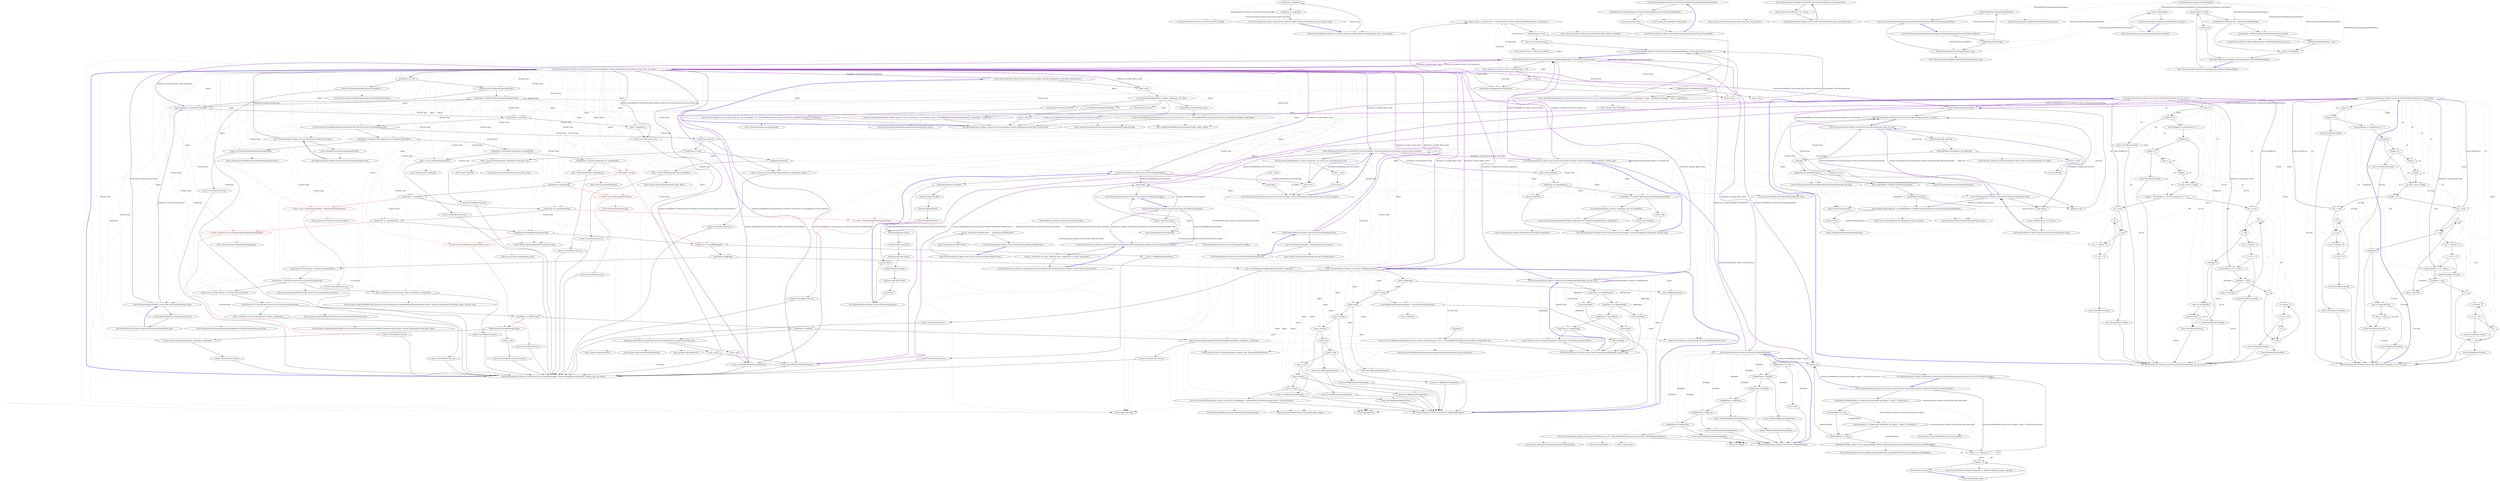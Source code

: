 digraph  {
n379 [label="out Newtonsoft.Json.Utilities.ConvertUtils.TypeConvertKey", span=""];
n380 [label="Newtonsoft.Json.Utilities.ConvertUtils.TypeConvertKey", span=""];
n381 [label="ref Newtonsoft.Json.Utilities.ConvertUtils.TypeConvertKey", span=""];
n382 [label=call, span=""];
n0 [cluster="Newtonsoft.Json.Utilities.ConvertUtils.GetTypeCode(System.Type)", label="Entry Newtonsoft.Json.Utilities.ConvertUtils.GetTypeCode(System.Type)", span="184-184"];
n1 [cluster="Newtonsoft.Json.Utilities.ConvertUtils.GetTypeCode(System.Type)", label="bool isEnum", span="186-186"];
n2 [cluster="Newtonsoft.Json.Utilities.ConvertUtils.GetTypeCode(System.Type)", label="return GetTypeCode(t, out isEnum);", span="187-187"];
n3 [cluster="Newtonsoft.Json.Utilities.ConvertUtils.GetTypeCode(System.Type)", label="Exit Newtonsoft.Json.Utilities.ConvertUtils.GetTypeCode(System.Type)", span="184-184"];
n4 [cluster="Newtonsoft.Json.Utilities.ConvertUtils.GetTypeCode(System.Type, out bool)", label="Entry Newtonsoft.Json.Utilities.ConvertUtils.GetTypeCode(System.Type, out bool)", span="190-190"];
n5 [cluster="Newtonsoft.Json.Utilities.ConvertUtils.GetTypeCode(System.Type, out bool)", label="PrimitiveTypeCode typeCode", span="192-192"];
n6 [cluster="Newtonsoft.Json.Utilities.ConvertUtils.GetTypeCode(System.Type, out bool)", label="TypeCodeMap.TryGetValue(t, out typeCode)", span="193-193"];
n9 [cluster="Newtonsoft.Json.Utilities.ConvertUtils.GetTypeCode(System.Type, out bool)", label="t.IsEnum()", span="199-199"];
n11 [cluster="Newtonsoft.Json.Utilities.ConvertUtils.GetTypeCode(System.Type, out bool)", label="return GetTypeCode(Enum.GetUnderlyingType(t));", span="202-202"];
n12 [cluster="Newtonsoft.Json.Utilities.ConvertUtils.GetTypeCode(System.Type, out bool)", label="ReflectionUtils.IsNullableType(t)", span="206-206"];
n13 [cluster="Newtonsoft.Json.Utilities.ConvertUtils.GetTypeCode(System.Type, out bool)", label="Type nonNullable = Nullable.GetUnderlyingType(t)", span="208-208"];
n7 [cluster="Newtonsoft.Json.Utilities.ConvertUtils.GetTypeCode(System.Type, out bool)", label="isEnum = false", span="195-195"];
n21 [cluster="System.Collections.Generic.Dictionary<TKey, TValue>.TryGetValue(TKey, out TValue)", label="Entry System.Collections.Generic.Dictionary<TKey, TValue>.TryGetValue(TKey, out TValue)", span="0-0"];
n8 [cluster="Newtonsoft.Json.Utilities.ConvertUtils.GetTypeCode(System.Type, out bool)", label="return typeCode;", span="196-196"];
n10 [cluster="Newtonsoft.Json.Utilities.ConvertUtils.GetTypeCode(System.Type, out bool)", label="isEnum = true", span="201-201"];
n22 [cluster="System.Type.IsEnum()", label="Entry System.Type.IsEnum()", span="173-173"];
n18 [cluster="Newtonsoft.Json.Utilities.ConvertUtils.GetTypeCode(System.Type, out bool)", label="isEnum = false", span="217-217"];
n24 [cluster="Newtonsoft.Json.Utilities.ReflectionUtils.IsNullableType(System.Type)", label="Entry Newtonsoft.Json.Utilities.ReflectionUtils.IsNullableType(System.Type)", span="247-247"];
n14 [cluster="Newtonsoft.Json.Utilities.ConvertUtils.GetTypeCode(System.Type, out bool)", label="nonNullable.IsEnum()", span="209-209"];
n25 [cluster="System.Nullable.GetUnderlyingType(System.Type)", label="Entry System.Nullable.GetUnderlyingType(System.Type)", span="0-0"];
n15 [cluster="Newtonsoft.Json.Utilities.ConvertUtils.GetTypeCode(System.Type, out bool)", label="Type nullableUnderlyingType = typeof(Nullable<>).MakeGenericType(Enum.GetUnderlyingType(nonNullable))", span="211-211"];
n16 [cluster="Newtonsoft.Json.Utilities.ConvertUtils.GetTypeCode(System.Type, out bool)", label="isEnum = true", span="212-212"];
n23 [cluster="System.Enum.GetUnderlyingType(System.Type)", label="Entry System.Enum.GetUnderlyingType(System.Type)", span="0-0"];
n26 [cluster="System.Type.MakeGenericType(params System.Type[])", label="Entry System.Type.MakeGenericType(params System.Type[])", span="0-0"];
n17 [cluster="Newtonsoft.Json.Utilities.ConvertUtils.GetTypeCode(System.Type, out bool)", label="return GetTypeCode(nullableUnderlyingType);", span="213-213"];
n19 [cluster="Newtonsoft.Json.Utilities.ConvertUtils.GetTypeCode(System.Type, out bool)", label="return PrimitiveTypeCode.Object;", span="218-218"];
n20 [cluster="Newtonsoft.Json.Utilities.ConvertUtils.GetTypeCode(System.Type, out bool)", label="Exit Newtonsoft.Json.Utilities.ConvertUtils.GetTypeCode(System.Type, out bool)", span="190-190"];
n27 [cluster="Newtonsoft.Json.Utilities.ConvertUtils.GetTypeInformation(System.IConvertible)", label="Entry Newtonsoft.Json.Utilities.ConvertUtils.GetTypeInformation(System.IConvertible)", span="222-222"];
n28 [cluster="Newtonsoft.Json.Utilities.ConvertUtils.GetTypeInformation(System.IConvertible)", label="TypeInformation typeInformation = PrimitiveTypeCodes[(int)convertable.GetTypeCode()]", span="224-224"];
n29 [cluster="Newtonsoft.Json.Utilities.ConvertUtils.GetTypeInformation(System.IConvertible)", label="return typeInformation;", span="225-225"];
n31 [cluster="System.IConvertible.GetTypeCode()", label="Entry System.IConvertible.GetTypeCode()", span="0-0"];
n30 [cluster="Newtonsoft.Json.Utilities.ConvertUtils.GetTypeInformation(System.IConvertible)", label="Exit Newtonsoft.Json.Utilities.ConvertUtils.GetTypeInformation(System.IConvertible)", span="222-222"];
n32 [cluster="Newtonsoft.Json.Utilities.ConvertUtils.IsConvertible(System.Type)", label="Entry Newtonsoft.Json.Utilities.ConvertUtils.IsConvertible(System.Type)", span="229-229"];
n33 [cluster="Newtonsoft.Json.Utilities.ConvertUtils.IsConvertible(System.Type)", label="return typeof(IConvertible).IsAssignableFrom(t);", span="232-232"];
n34 [cluster="Newtonsoft.Json.Utilities.ConvertUtils.IsConvertible(System.Type)", label="Exit Newtonsoft.Json.Utilities.ConvertUtils.IsConvertible(System.Type)", span="229-229"];
n35 [cluster="System.Type.IsAssignableFrom(System.Type)", label="Entry System.Type.IsAssignableFrom(System.Type)", span="0-0"];
n36 [cluster="Newtonsoft.Json.Utilities.ConvertUtils.ParseTimeSpan(string)", label="Entry Newtonsoft.Json.Utilities.ConvertUtils.ParseTimeSpan(string)", span="240-240"];
n37 [cluster="Newtonsoft.Json.Utilities.ConvertUtils.ParseTimeSpan(string)", label="return TimeSpan.Parse(input, CultureInfo.InvariantCulture);", span="243-243"];
n38 [cluster="Newtonsoft.Json.Utilities.ConvertUtils.ParseTimeSpan(string)", label="Exit Newtonsoft.Json.Utilities.ConvertUtils.ParseTimeSpan(string)", span="240-240"];
n39 [cluster="System.TimeSpan.Parse(string, System.IFormatProvider)", label="Entry System.TimeSpan.Parse(string, System.IFormatProvider)", span="0-0"];
n40 [cluster="Newtonsoft.Json.Utilities.ConvertUtils.TypeConvertKey.TypeConvertKey(System.Type, System.Type)", label="Entry Newtonsoft.Json.Utilities.ConvertUtils.TypeConvertKey.TypeConvertKey(System.Type, System.Type)", span="264-264"];
n41 [cluster="Newtonsoft.Json.Utilities.ConvertUtils.TypeConvertKey.TypeConvertKey(System.Type, System.Type)", label="_initialType = initialType", span="266-266"];
n42 [cluster="Newtonsoft.Json.Utilities.ConvertUtils.TypeConvertKey.TypeConvertKey(System.Type, System.Type)", label="_targetType = targetType", span="267-267"];
n43 [cluster="Newtonsoft.Json.Utilities.ConvertUtils.TypeConvertKey.TypeConvertKey(System.Type, System.Type)", label="Exit Newtonsoft.Json.Utilities.ConvertUtils.TypeConvertKey.TypeConvertKey(System.Type, System.Type)", span="264-264"];
n44 [cluster="Newtonsoft.Json.Utilities.ConvertUtils.TypeConvertKey.GetHashCode()", label="Entry Newtonsoft.Json.Utilities.ConvertUtils.TypeConvertKey.GetHashCode()", span="270-270"];
n45 [cluster="Newtonsoft.Json.Utilities.ConvertUtils.TypeConvertKey.GetHashCode()", label="return _initialType.GetHashCode() ^ _targetType.GetHashCode();", span="272-272"];
n46 [cluster="Newtonsoft.Json.Utilities.ConvertUtils.TypeConvertKey.GetHashCode()", label="Exit Newtonsoft.Json.Utilities.ConvertUtils.TypeConvertKey.GetHashCode()", span="270-270"];
n47 [cluster="System.Type.GetHashCode()", label="Entry System.Type.GetHashCode()", span="0-0"];
n48 [cluster="Newtonsoft.Json.Utilities.ConvertUtils.TypeConvertKey.Equals(object)", label="Entry Newtonsoft.Json.Utilities.ConvertUtils.TypeConvertKey.Equals(object)", span="275-275"];
n49 [cluster="Newtonsoft.Json.Utilities.ConvertUtils.TypeConvertKey.Equals(object)", label="!(obj is TypeConvertKey)", span="277-277"];
n51 [cluster="Newtonsoft.Json.Utilities.ConvertUtils.TypeConvertKey.Equals(object)", label="return Equals((TypeConvertKey)obj);", span="280-280"];
n50 [cluster="Newtonsoft.Json.Utilities.ConvertUtils.TypeConvertKey.Equals(object)", label="return false;", span="278-278"];
n52 [cluster="Newtonsoft.Json.Utilities.ConvertUtils.TypeConvertKey.Equals(object)", label="Exit Newtonsoft.Json.Utilities.ConvertUtils.TypeConvertKey.Equals(object)", span="275-275"];
n53 [cluster="Newtonsoft.Json.Utilities.ConvertUtils.TypeConvertKey.Equals(Newtonsoft.Json.Utilities.ConvertUtils.TypeConvertKey)", label="Entry Newtonsoft.Json.Utilities.ConvertUtils.TypeConvertKey.Equals(Newtonsoft.Json.Utilities.ConvertUtils.TypeConvertKey)", span="283-283"];
n54 [cluster="Newtonsoft.Json.Utilities.ConvertUtils.TypeConvertKey.Equals(Newtonsoft.Json.Utilities.ConvertUtils.TypeConvertKey)", label="return (_initialType == other._initialType && _targetType == other._targetType);", span="285-285"];
n55 [cluster="Newtonsoft.Json.Utilities.ConvertUtils.TypeConvertKey.Equals(Newtonsoft.Json.Utilities.ConvertUtils.TypeConvertKey)", label="Exit Newtonsoft.Json.Utilities.ConvertUtils.TypeConvertKey.Equals(Newtonsoft.Json.Utilities.ConvertUtils.TypeConvertKey)", span="283-283"];
n56 [cluster="Newtonsoft.Json.Utilities.ConvertUtils.CreateCastConverter(Newtonsoft.Json.Utilities.ConvertUtils.TypeConvertKey)", label="Entry Newtonsoft.Json.Utilities.ConvertUtils.CreateCastConverter(Newtonsoft.Json.Utilities.ConvertUtils.TypeConvertKey)", span="292-292"];
n57 [cluster="Newtonsoft.Json.Utilities.ConvertUtils.CreateCastConverter(Newtonsoft.Json.Utilities.ConvertUtils.TypeConvertKey)", label="MethodInfo castMethodInfo = t.TargetType.GetMethod(''op_Implicit'', new[] { t.InitialType })", span="294-294"];
n58 [cluster="Newtonsoft.Json.Utilities.ConvertUtils.CreateCastConverter(Newtonsoft.Json.Utilities.ConvertUtils.TypeConvertKey)", label="castMethodInfo == null", span="295-295"];
n65 [cluster="System.Type.GetMethod(string, System.Type[])", label="Entry System.Type.GetMethod(string, System.Type[])", span="0-0"];
n59 [cluster="Newtonsoft.Json.Utilities.ConvertUtils.CreateCastConverter(Newtonsoft.Json.Utilities.ConvertUtils.TypeConvertKey)", label="castMethodInfo = t.TargetType.GetMethod(''op_Explicit'', new[] { t.InitialType })", span="296-296"];
n60 [cluster="Newtonsoft.Json.Utilities.ConvertUtils.CreateCastConverter(Newtonsoft.Json.Utilities.ConvertUtils.TypeConvertKey)", label="castMethodInfo == null", span="298-298"];
n62 [cluster="Newtonsoft.Json.Utilities.ConvertUtils.CreateCastConverter(Newtonsoft.Json.Utilities.ConvertUtils.TypeConvertKey)", label="MethodCall<object, object> call = JsonTypeReflector.ReflectionDelegateFactory.CreateMethodCall<object>(castMethodInfo)", span="301-301"];
n61 [cluster="Newtonsoft.Json.Utilities.ConvertUtils.CreateCastConverter(Newtonsoft.Json.Utilities.ConvertUtils.TypeConvertKey)", label="return null;", span="299-299"];
n63 [cluster="Newtonsoft.Json.Utilities.ConvertUtils.CreateCastConverter(Newtonsoft.Json.Utilities.ConvertUtils.TypeConvertKey)", label="return o => call(null, o);", span="303-303"];
n66 [cluster="Newtonsoft.Json.Utilities.ReflectionDelegateFactory.CreateMethodCall<T>(System.Reflection.MethodBase)", label="Entry Newtonsoft.Json.Utilities.ReflectionDelegateFactory.CreateMethodCall<T>(System.Reflection.MethodBase)", span="64-64"];
n68 [cluster="lambda expression", label="call(null, o)", span="303-303"];
n64 [cluster="Newtonsoft.Json.Utilities.ConvertUtils.CreateCastConverter(Newtonsoft.Json.Utilities.ConvertUtils.TypeConvertKey)", label="Exit Newtonsoft.Json.Utilities.ConvertUtils.CreateCastConverter(Newtonsoft.Json.Utilities.ConvertUtils.TypeConvertKey)", span="292-292"];
n67 [cluster="lambda expression", label="Entry lambda expression", span="303-303"];
n69 [cluster="lambda expression", label="Exit lambda expression", span="303-303"];
n70 [cluster="Newtonsoft.Json.Utilities.MethodCall<T, TResult>.Invoke(T, params object[])", label="Entry Newtonsoft.Json.Utilities.MethodCall<T, TResult>.Invoke(T, params object[])", span="27-27"];
n71 [cluster="Newtonsoft.Json.Utilities.ConvertUtils.ToBigInteger(object)", label="Entry Newtonsoft.Json.Utilities.ConvertUtils.ToBigInteger(object)", span="307-307"];
n72 [cluster="Newtonsoft.Json.Utilities.ConvertUtils.ToBigInteger(object)", label="value is BigInteger", span="309-309"];
n73 [cluster="Newtonsoft.Json.Utilities.ConvertUtils.ToBigInteger(object)", label="return (BigInteger)value;", span="310-310"];
n74 [cluster="Newtonsoft.Json.Utilities.ConvertUtils.ToBigInteger(object)", label="value is string", span="311-311"];
n75 [cluster="Newtonsoft.Json.Utilities.ConvertUtils.ToBigInteger(object)", label="return BigInteger.Parse((string)value, CultureInfo.InvariantCulture);", span="312-312"];
n76 [cluster="Newtonsoft.Json.Utilities.ConvertUtils.ToBigInteger(object)", label="value is float", span="313-313"];
n77 [cluster="Newtonsoft.Json.Utilities.ConvertUtils.ToBigInteger(object)", label="return new BigInteger((float)value);", span="314-314"];
n78 [cluster="Newtonsoft.Json.Utilities.ConvertUtils.ToBigInteger(object)", label="value is double", span="315-315"];
n79 [cluster="Newtonsoft.Json.Utilities.ConvertUtils.ToBigInteger(object)", label="return new BigInteger((double)value);", span="316-316"];
n80 [cluster="Newtonsoft.Json.Utilities.ConvertUtils.ToBigInteger(object)", label="value is decimal", span="317-317"];
n81 [cluster="Newtonsoft.Json.Utilities.ConvertUtils.ToBigInteger(object)", label="return new BigInteger((decimal)value);", span="318-318"];
n82 [cluster="Newtonsoft.Json.Utilities.ConvertUtils.ToBigInteger(object)", label="value is int", span="319-319"];
n83 [cluster="Newtonsoft.Json.Utilities.ConvertUtils.ToBigInteger(object)", label="return new BigInteger((int)value);", span="320-320"];
n84 [cluster="Newtonsoft.Json.Utilities.ConvertUtils.ToBigInteger(object)", label="value is long", span="321-321"];
n85 [cluster="Newtonsoft.Json.Utilities.ConvertUtils.ToBigInteger(object)", label="return new BigInteger((long)value);", span="322-322"];
n86 [cluster="Newtonsoft.Json.Utilities.ConvertUtils.ToBigInteger(object)", label="value is uint", span="323-323"];
n87 [cluster="Newtonsoft.Json.Utilities.ConvertUtils.ToBigInteger(object)", label="return new BigInteger((uint)value);", span="324-324"];
n88 [cluster="Newtonsoft.Json.Utilities.ConvertUtils.ToBigInteger(object)", label="value is ulong", span="325-325"];
n89 [cluster="Newtonsoft.Json.Utilities.ConvertUtils.ToBigInteger(object)", label="return new BigInteger((ulong)value);", span="326-326"];
n90 [cluster="Newtonsoft.Json.Utilities.ConvertUtils.ToBigInteger(object)", label="value is byte[]", span="327-327"];
n91 [cluster="Newtonsoft.Json.Utilities.ConvertUtils.ToBigInteger(object)", label="return new BigInteger((byte[])value);", span="328-328"];
n92 [cluster="Newtonsoft.Json.Utilities.ConvertUtils.ToBigInteger(object)", label="throw new InvalidCastException(''Cannot convert {0} to BigInteger.''.FormatWith(CultureInfo.InvariantCulture, value.GetType()));", span="330-330"];
n93 [cluster="Newtonsoft.Json.Utilities.ConvertUtils.ToBigInteger(object)", label="Exit Newtonsoft.Json.Utilities.ConvertUtils.ToBigInteger(object)", span="307-307"];
n95 [cluster="BigInteger.cstr", label="Entry BigInteger.cstr", span=""];
n96 [cluster="System.InvalidCastException.InvalidCastException(string)", label="Entry System.InvalidCastException.InvalidCastException(string)", span="0-0"];
n97 [cluster="object.GetType()", label="Entry object.GetType()", span="0-0"];
n98 [cluster="string.FormatWith(System.IFormatProvider, object)", label="Entry string.FormatWith(System.IFormatProvider, object)", span="47-47"];
n94 [cluster="Unk.Parse", label="Entry Unk.Parse", span=""];
n99 [cluster="Newtonsoft.Json.Utilities.ConvertUtils.FromBigInteger(BigInteger, System.Type)", label="Entry Newtonsoft.Json.Utilities.ConvertUtils.FromBigInteger(BigInteger, System.Type)", span="333-333"];
n100 [cluster="Newtonsoft.Json.Utilities.ConvertUtils.FromBigInteger(BigInteger, System.Type)", label="targetType == typeof(decimal)", span="335-335"];
n101 [cluster="Newtonsoft.Json.Utilities.ConvertUtils.FromBigInteger(BigInteger, System.Type)", label="return (decimal)i;", span="336-336"];
n102 [cluster="Newtonsoft.Json.Utilities.ConvertUtils.FromBigInteger(BigInteger, System.Type)", label="targetType == typeof(double)", span="337-337"];
n103 [cluster="Newtonsoft.Json.Utilities.ConvertUtils.FromBigInteger(BigInteger, System.Type)", label="return (double)i;", span="338-338"];
n104 [cluster="Newtonsoft.Json.Utilities.ConvertUtils.FromBigInteger(BigInteger, System.Type)", label="targetType == typeof(float)", span="339-339"];
n105 [cluster="Newtonsoft.Json.Utilities.ConvertUtils.FromBigInteger(BigInteger, System.Type)", label="return (float)i;", span="340-340"];
n106 [cluster="Newtonsoft.Json.Utilities.ConvertUtils.FromBigInteger(BigInteger, System.Type)", label="targetType == typeof(ulong)", span="341-341"];
n107 [cluster="Newtonsoft.Json.Utilities.ConvertUtils.FromBigInteger(BigInteger, System.Type)", label="return (ulong)i;", span="342-342"];
n108 [cluster="Newtonsoft.Json.Utilities.ConvertUtils.FromBigInteger(BigInteger, System.Type)", label="return System.Convert.ChangeType((long)i, targetType, CultureInfo.InvariantCulture);", span="346-346"];
n110 [cluster="Newtonsoft.Json.Utilities.ConvertUtils.FromBigInteger(BigInteger, System.Type)", label="throw new InvalidOperationException(''Can not convert from BigInteger to {0}.''.FormatWith(CultureInfo.InvariantCulture, targetType), ex);", span="350-350"];
n109 [cluster="Newtonsoft.Json.Utilities.ConvertUtils.FromBigInteger(BigInteger, System.Type)", label=Exception, span="348-348"];
n111 [cluster="Newtonsoft.Json.Utilities.ConvertUtils.FromBigInteger(BigInteger, System.Type)", label="Exit Newtonsoft.Json.Utilities.ConvertUtils.FromBigInteger(BigInteger, System.Type)", span="333-333"];
n112 [cluster="System.Convert.ChangeType(object, System.Type, System.IFormatProvider)", label="Entry System.Convert.ChangeType(object, System.Type, System.IFormatProvider)", span="0-0"];
n113 [cluster="System.InvalidOperationException.InvalidOperationException(string, System.Exception)", label="Entry System.InvalidOperationException.InvalidOperationException(string, System.Exception)", span="0-0"];
n114 [cluster="Newtonsoft.Json.Utilities.ConvertUtils.Convert(object, System.Globalization.CultureInfo, System.Type)", label="Entry Newtonsoft.Json.Utilities.ConvertUtils.Convert(object, System.Globalization.CultureInfo, System.Type)", span="364-364"];
n115 [cluster="Newtonsoft.Json.Utilities.ConvertUtils.Convert(object, System.Globalization.CultureInfo, System.Type)", label="object value", span="366-366"];
n116 [cluster="Newtonsoft.Json.Utilities.ConvertUtils.Convert(object, System.Globalization.CultureInfo, System.Type)", label="TryConvertInternal(initialValue, culture, targetType, out value)", span="367-367"];
n120 [cluster="Newtonsoft.Json.Utilities.ConvertUtils.Convert(object, System.Globalization.CultureInfo, System.Type)", label="throw new Exception(''Can not convert null {0} into non-nullable {1}.''.FormatWith(CultureInfo.InvariantCulture, initialValue.GetType(), targetType));", span="372-372"];
n122 [cluster="Newtonsoft.Json.Utilities.ConvertUtils.Convert(object, System.Globalization.CultureInfo, System.Type)", label="throw new ArgumentException(''Target type {0} is not a value type or a non-abstract class.''.FormatWith(CultureInfo.InvariantCulture, targetType), ''targetType'');", span="374-374"];
n124 [cluster="Newtonsoft.Json.Utilities.ConvertUtils.Convert(object, System.Globalization.CultureInfo, System.Type)", label="throw new InvalidOperationException(''Can not convert from {0} to {1}.''.FormatWith(CultureInfo.InvariantCulture, initialValue.GetType(), targetType));", span="376-376"];
n117 [cluster="Newtonsoft.Json.Utilities.ConvertUtils.Convert(object, System.Globalization.CultureInfo, System.Type)", label="ConvertResult.Success", span="369-369"];
n119 [cluster="Newtonsoft.Json.Utilities.ConvertUtils.Convert(object, System.Globalization.CultureInfo, System.Type)", label="ConvertResult.CannotConvertNull", span="371-371"];
n121 [cluster="Newtonsoft.Json.Utilities.ConvertUtils.Convert(object, System.Globalization.CultureInfo, System.Type)", label="ConvertResult.NotInstantiableType", span="373-373"];
n123 [cluster="Newtonsoft.Json.Utilities.ConvertUtils.Convert(object, System.Globalization.CultureInfo, System.Type)", label="ConvertResult.NoValidConversion", span="375-375"];
n125 [cluster="Newtonsoft.Json.Utilities.ConvertUtils.Convert(object, System.Globalization.CultureInfo, System.Type)", label="throw new InvalidOperationException(''Unexpected conversion result.'');", span="378-378"];
n127 [cluster="Newtonsoft.Json.Utilities.ConvertUtils.TryConvertInternal(object, System.Globalization.CultureInfo, System.Type, out object)", label="Entry Newtonsoft.Json.Utilities.ConvertUtils.TryConvertInternal(object, System.Globalization.CultureInfo, System.Type, out object)", span="399-399"];
n118 [cluster="Newtonsoft.Json.Utilities.ConvertUtils.Convert(object, System.Globalization.CultureInfo, System.Type)", label="return value;", span="370-370"];
n126 [cluster="Newtonsoft.Json.Utilities.ConvertUtils.Convert(object, System.Globalization.CultureInfo, System.Type)", label="Exit Newtonsoft.Json.Utilities.ConvertUtils.Convert(object, System.Globalization.CultureInfo, System.Type)", span="364-364"];
n131 [cluster="System.InvalidOperationException.InvalidOperationException(string)", label="Entry System.InvalidOperationException.InvalidOperationException(string)", span="0-0"];
n129 [cluster="string.FormatWith(System.IFormatProvider, object, object)", label="Entry string.FormatWith(System.IFormatProvider, object, object)", span="52-52"];
n130 [cluster="System.ArgumentException.ArgumentException(string, string)", label="Entry System.ArgumentException.ArgumentException(string, string)", span="0-0"];
n128 [cluster="System.Exception.Exception(string)", label="Entry System.Exception.Exception(string)", span="0-0"];
n132 [cluster="Newtonsoft.Json.Utilities.ConvertUtils.TryConvert(object, System.Globalization.CultureInfo, System.Type, out object)", label="Entry Newtonsoft.Json.Utilities.ConvertUtils.TryConvert(object, System.Globalization.CultureInfo, System.Type, out object)", span="382-382"];
n133 [cluster="Newtonsoft.Json.Utilities.ConvertUtils.TryConvert(object, System.Globalization.CultureInfo, System.Type, out object)", label="TryConvertInternal(initialValue, culture, targetType, out value) == ConvertResult.Success", span="386-386"];
n134 [cluster="Newtonsoft.Json.Utilities.ConvertUtils.TryConvert(object, System.Globalization.CultureInfo, System.Type, out object)", label="return true;", span="387-387"];
n135 [cluster="Newtonsoft.Json.Utilities.ConvertUtils.TryConvert(object, System.Globalization.CultureInfo, System.Type, out object)", label="value = null", span="389-389"];
n136 [cluster="Newtonsoft.Json.Utilities.ConvertUtils.TryConvert(object, System.Globalization.CultureInfo, System.Type, out object)", label="return false;", span="390-390"];
n137 [cluster="Newtonsoft.Json.Utilities.ConvertUtils.TryConvert(object, System.Globalization.CultureInfo, System.Type, out object)", label="value = null", span="394-394"];
n138 [cluster="Newtonsoft.Json.Utilities.ConvertUtils.TryConvert(object, System.Globalization.CultureInfo, System.Type, out object)", label="return false;", span="395-395"];
n139 [cluster="Newtonsoft.Json.Utilities.ConvertUtils.TryConvert(object, System.Globalization.CultureInfo, System.Type, out object)", label="Exit Newtonsoft.Json.Utilities.ConvertUtils.TryConvert(object, System.Globalization.CultureInfo, System.Type, out object)", span="382-382"];
n140 [cluster="Newtonsoft.Json.Utilities.ConvertUtils.TryConvertInternal(object, System.Globalization.CultureInfo, System.Type, out object)", label="initialValue == null", span="401-401"];
n142 [cluster="Newtonsoft.Json.Utilities.ConvertUtils.TryConvertInternal(object, System.Globalization.CultureInfo, System.Type, out object)", label="ReflectionUtils.IsNullableType(targetType)", span="404-404"];
n143 [cluster="Newtonsoft.Json.Utilities.ConvertUtils.TryConvertInternal(object, System.Globalization.CultureInfo, System.Type, out object)", label="targetType = Nullable.GetUnderlyingType(targetType)", span="405-405"];
n144 [cluster="Newtonsoft.Json.Utilities.ConvertUtils.TryConvertInternal(object, System.Globalization.CultureInfo, System.Type, out object)", label="Type initialType = initialValue.GetType()", span="407-407"];
n145 [cluster="Newtonsoft.Json.Utilities.ConvertUtils.TryConvertInternal(object, System.Globalization.CultureInfo, System.Type, out object)", label="targetType == initialType", span="409-409"];
n146 [cluster="Newtonsoft.Json.Utilities.ConvertUtils.TryConvertInternal(object, System.Globalization.CultureInfo, System.Type, out object)", label="value = initialValue", span="411-411"];
n148 [cluster="Newtonsoft.Json.Utilities.ConvertUtils.TryConvertInternal(object, System.Globalization.CultureInfo, System.Type, out object)", label="ConvertUtils.IsConvertible(initialValue.GetType()) && ConvertUtils.IsConvertible(targetType)", span="416-416"];
n149 [cluster="Newtonsoft.Json.Utilities.ConvertUtils.TryConvertInternal(object, System.Globalization.CultureInfo, System.Type, out object)", label="targetType.IsEnum()", span="418-418"];
n150 [cluster="Newtonsoft.Json.Utilities.ConvertUtils.TryConvertInternal(object, System.Globalization.CultureInfo, System.Type, out object)", label="initialValue is string", span="420-420"];
n151 [cluster="Newtonsoft.Json.Utilities.ConvertUtils.TryConvertInternal(object, System.Globalization.CultureInfo, System.Type, out object)", label="value = Enum.Parse(targetType, initialValue.ToString(), true)", span="422-422"];
n153 [cluster="Newtonsoft.Json.Utilities.ConvertUtils.TryConvertInternal(object, System.Globalization.CultureInfo, System.Type, out object)", label="IsInteger(initialValue)", span="425-425"];
n154 [cluster="Newtonsoft.Json.Utilities.ConvertUtils.TryConvertInternal(object, System.Globalization.CultureInfo, System.Type, out object)", label="value = Enum.ToObject(targetType, initialValue)", span="427-427"];
n156 [cluster="Newtonsoft.Json.Utilities.ConvertUtils.TryConvertInternal(object, System.Globalization.CultureInfo, System.Type, out object)", label="value = System.Convert.ChangeType(initialValue, targetType, culture)", span="432-432"];
n158 [cluster="Newtonsoft.Json.Utilities.ConvertUtils.TryConvertInternal(object, System.Globalization.CultureInfo, System.Type, out object)", label="initialValue is DateTime && targetType == typeof(DateTimeOffset)", span="437-437"];
n159 [cluster="Newtonsoft.Json.Utilities.ConvertUtils.TryConvertInternal(object, System.Globalization.CultureInfo, System.Type, out object)", label="value = new DateTimeOffset((DateTime)initialValue)", span="439-439"];
n161 [cluster="Newtonsoft.Json.Utilities.ConvertUtils.TryConvertInternal(object, System.Globalization.CultureInfo, System.Type, out object)", label="initialValue is byte[] && targetType == typeof(Guid)", span="444-444"];
n162 [cluster="Newtonsoft.Json.Utilities.ConvertUtils.TryConvertInternal(object, System.Globalization.CultureInfo, System.Type, out object)", label="value = new Guid((byte[])initialValue)", span="446-446"];
n164 [cluster="Newtonsoft.Json.Utilities.ConvertUtils.TryConvertInternal(object, System.Globalization.CultureInfo, System.Type, out object)", label="initialValue is Guid && targetType == typeof(byte[])", span="450-450"];
n165 [cluster="Newtonsoft.Json.Utilities.ConvertUtils.TryConvertInternal(object, System.Globalization.CultureInfo, System.Type, out object)", label="value = ((Guid)initialValue).ToByteArray()", span="452-452"];
n167 [cluster="Newtonsoft.Json.Utilities.ConvertUtils.TryConvertInternal(object, System.Globalization.CultureInfo, System.Type, out object)", color=red, community=0, label="1: initialValue is string", span="456-456"];
n168 [cluster="Newtonsoft.Json.Utilities.ConvertUtils.TryConvertInternal(object, System.Globalization.CultureInfo, System.Type, out object)", label="targetType == typeof(Guid)", span="458-458"];
n169 [cluster="Newtonsoft.Json.Utilities.ConvertUtils.TryConvertInternal(object, System.Globalization.CultureInfo, System.Type, out object)", color=red, community=0, label="1: value = new Guid((string)initialValue)", span="460-460"];
n171 [cluster="Newtonsoft.Json.Utilities.ConvertUtils.TryConvertInternal(object, System.Globalization.CultureInfo, System.Type, out object)", label="targetType == typeof(Uri)", span="463-463"];
n172 [cluster="Newtonsoft.Json.Utilities.ConvertUtils.TryConvertInternal(object, System.Globalization.CultureInfo, System.Type, out object)", color=red, community=0, label="1: value = new Uri((string)initialValue, UriKind.RelativeOrAbsolute)", span="465-465"];
n174 [cluster="Newtonsoft.Json.Utilities.ConvertUtils.TryConvertInternal(object, System.Globalization.CultureInfo, System.Type, out object)", label="targetType == typeof(TimeSpan)", span="468-468"];
n175 [cluster="Newtonsoft.Json.Utilities.ConvertUtils.TryConvertInternal(object, System.Globalization.CultureInfo, System.Type, out object)", color=red, community=0, label="11: value = ParseTimeSpan((string)initialValue)", span="470-470"];
n177 [cluster="Newtonsoft.Json.Utilities.ConvertUtils.TryConvertInternal(object, System.Globalization.CultureInfo, System.Type, out object)", label="targetType == typeof(byte[])", span="473-473"];
n178 [cluster="Newtonsoft.Json.Utilities.ConvertUtils.TryConvertInternal(object, System.Globalization.CultureInfo, System.Type, out object)", color=red, community=0, label="8: value = System.Convert.FromBase64String((string)initialValue)", span="475-475"];
n180 [cluster="Newtonsoft.Json.Utilities.ConvertUtils.TryConvertInternal(object, System.Globalization.CultureInfo, System.Type, out object)", label="typeof(Type).IsAssignableFrom(targetType)", span="478-478"];
n181 [cluster="Newtonsoft.Json.Utilities.ConvertUtils.TryConvertInternal(object, System.Globalization.CultureInfo, System.Type, out object)", color=red, community=0, label="1: value = Type.GetType((string)initialValue, true)", span="480-480"];
n183 [cluster="Newtonsoft.Json.Utilities.ConvertUtils.TryConvertInternal(object, System.Globalization.CultureInfo, System.Type, out object)", label="targetType == typeof(BigInteger)", span="486-486"];
n184 [cluster="Newtonsoft.Json.Utilities.ConvertUtils.TryConvertInternal(object, System.Globalization.CultureInfo, System.Type, out object)", label="value = ToBigInteger(initialValue)", span="488-488"];
n186 [cluster="Newtonsoft.Json.Utilities.ConvertUtils.TryConvertInternal(object, System.Globalization.CultureInfo, System.Type, out object)", label="initialValue is BigInteger", span="491-491"];
n187 [cluster="Newtonsoft.Json.Utilities.ConvertUtils.TryConvertInternal(object, System.Globalization.CultureInfo, System.Type, out object)", label="value = FromBigInteger((BigInteger)initialValue, targetType)", span="493-493"];
n190 [cluster="Newtonsoft.Json.Utilities.ConvertUtils.TryConvertInternal(object, System.Globalization.CultureInfo, System.Type, out object)", label="toConverter != null && toConverter.CanConvertTo(targetType)", span="502-502"];
n191 [cluster="Newtonsoft.Json.Utilities.ConvertUtils.TryConvertInternal(object, System.Globalization.CultureInfo, System.Type, out object)", label="value = toConverter.ConvertTo(null, culture, initialValue, targetType)", span="504-504"];
n193 [cluster="Newtonsoft.Json.Utilities.ConvertUtils.TryConvertInternal(object, System.Globalization.CultureInfo, System.Type, out object)", label="TypeConverter fromConverter = GetConverter(targetType)", span="508-508"];
n195 [cluster="Newtonsoft.Json.Utilities.ConvertUtils.TryConvertInternal(object, System.Globalization.CultureInfo, System.Type, out object)", label="value = fromConverter.ConvertFrom(null, culture, initialValue)", span="512-512"];
n197 [cluster="Newtonsoft.Json.Utilities.ConvertUtils.TryConvertInternal(object, System.Globalization.CultureInfo, System.Type, out object)", label="initialValue == DBNull.Value", span="518-518"];
n198 [cluster="Newtonsoft.Json.Utilities.ConvertUtils.TryConvertInternal(object, System.Globalization.CultureInfo, System.Type, out object)", label="ReflectionUtils.IsNullable(targetType)", span="520-520"];
n199 [cluster="Newtonsoft.Json.Utilities.ConvertUtils.TryConvertInternal(object, System.Globalization.CultureInfo, System.Type, out object)", label="value = EnsureTypeAssignable(null, initialType, targetType)", span="522-522"];
n203 [cluster="Newtonsoft.Json.Utilities.ConvertUtils.TryConvertInternal(object, System.Globalization.CultureInfo, System.Type, out object)", label="initialValue is INullable", span="532-532"];
n204 [cluster="Newtonsoft.Json.Utilities.ConvertUtils.TryConvertInternal(object, System.Globalization.CultureInfo, System.Type, out object)", label="value = EnsureTypeAssignable(ToValue((INullable)initialValue), initialType, targetType)", span="534-534"];
n206 [cluster="Newtonsoft.Json.Utilities.ConvertUtils.TryConvertInternal(object, System.Globalization.CultureInfo, System.Type, out object)", label="targetType.IsInterface() || targetType.IsGenericTypeDefinition() || targetType.IsAbstract()", span="539-539"];
n141 [cluster="Newtonsoft.Json.Utilities.ConvertUtils.TryConvertInternal(object, System.Globalization.CultureInfo, System.Type, out object)", label="throw new ArgumentNullException(''initialValue'');", span="402-402"];
n189 [cluster="Newtonsoft.Json.Utilities.ConvertUtils.TryConvertInternal(object, System.Globalization.CultureInfo, System.Type, out object)", label="TypeConverter toConverter = GetConverter(initialType)", span="500-500"];
n194 [cluster="Newtonsoft.Json.Utilities.ConvertUtils.TryConvertInternal(object, System.Globalization.CultureInfo, System.Type, out object)", label="fromConverter != null && fromConverter.CanConvertFrom(initialType)", span="510-510"];
n147 [cluster="Newtonsoft.Json.Utilities.ConvertUtils.TryConvertInternal(object, System.Globalization.CultureInfo, System.Type, out object)", label="return ConvertResult.Success;", span="412-412"];
n152 [cluster="Newtonsoft.Json.Utilities.ConvertUtils.TryConvertInternal(object, System.Globalization.CultureInfo, System.Type, out object)", label="return ConvertResult.Success;", span="423-423"];
n213 [cluster="object.ToString()", label="Entry object.ToString()", span="0-0"];
n214 [cluster="System.Enum.Parse(System.Type, string, bool)", label="Entry System.Enum.Parse(System.Type, string, bool)", span="0-0"];
n215 [cluster="Newtonsoft.Json.Utilities.ConvertUtils.IsInteger(object)", label="Entry Newtonsoft.Json.Utilities.ConvertUtils.IsInteger(object)", span="628-628"];
n155 [cluster="Newtonsoft.Json.Utilities.ConvertUtils.TryConvertInternal(object, System.Globalization.CultureInfo, System.Type, out object)", label="return ConvertResult.Success;", span="428-428"];
n216 [cluster="System.Enum.ToObject(System.Type, object)", label="Entry System.Enum.ToObject(System.Type, object)", span="0-0"];
n157 [cluster="Newtonsoft.Json.Utilities.ConvertUtils.TryConvertInternal(object, System.Globalization.CultureInfo, System.Type, out object)", label="return ConvertResult.Success;", span="433-433"];
n160 [cluster="Newtonsoft.Json.Utilities.ConvertUtils.TryConvertInternal(object, System.Globalization.CultureInfo, System.Type, out object)", label="return ConvertResult.Success;", span="440-440"];
n217 [cluster="System.DateTimeOffset.DateTimeOffset(System.DateTime)", label="Entry System.DateTimeOffset.DateTimeOffset(System.DateTime)", span="0-0"];
n163 [cluster="Newtonsoft.Json.Utilities.ConvertUtils.TryConvertInternal(object, System.Globalization.CultureInfo, System.Type, out object)", label="return ConvertResult.Success;", span="447-447"];
n218 [cluster="System.Guid.Guid(byte[])", label="Entry System.Guid.Guid(byte[])", span="0-0"];
n166 [cluster="Newtonsoft.Json.Utilities.ConvertUtils.TryConvertInternal(object, System.Globalization.CultureInfo, System.Type, out object)", label="return ConvertResult.Success;", span="453-453"];
n219 [cluster="System.Guid.ToByteArray()", label="Entry System.Guid.ToByteArray()", span="0-0"];
n170 [cluster="Newtonsoft.Json.Utilities.ConvertUtils.TryConvertInternal(object, System.Globalization.CultureInfo, System.Type, out object)", label="return ConvertResult.Success;", span="461-461"];
n220 [cluster="System.Guid.Guid(string)", label="Entry System.Guid.Guid(string)", span="0-0"];
n173 [cluster="Newtonsoft.Json.Utilities.ConvertUtils.TryConvertInternal(object, System.Globalization.CultureInfo, System.Type, out object)", label="return ConvertResult.Success;", span="466-466"];
n221 [cluster="System.Uri.Uri(string, System.UriKind)", label="Entry System.Uri.Uri(string, System.UriKind)", span="0-0"];
n176 [cluster="Newtonsoft.Json.Utilities.ConvertUtils.TryConvertInternal(object, System.Globalization.CultureInfo, System.Type, out object)", label="return ConvertResult.Success;", span="471-471"];
n179 [cluster="Newtonsoft.Json.Utilities.ConvertUtils.TryConvertInternal(object, System.Globalization.CultureInfo, System.Type, out object)", label="return ConvertResult.Success;", span="476-476"];
n222 [cluster="System.Convert.FromBase64String(string)", label="Entry System.Convert.FromBase64String(string)", span="0-0"];
n182 [cluster="Newtonsoft.Json.Utilities.ConvertUtils.TryConvertInternal(object, System.Globalization.CultureInfo, System.Type, out object)", label="return ConvertResult.Success;", span="481-481"];
n223 [cluster="System.Type.GetType(string, bool)", label="Entry System.Type.GetType(string, bool)", span="0-0"];
n185 [cluster="Newtonsoft.Json.Utilities.ConvertUtils.TryConvertInternal(object, System.Globalization.CultureInfo, System.Type, out object)", label="return ConvertResult.Success;", span="489-489"];
n188 [cluster="Newtonsoft.Json.Utilities.ConvertUtils.TryConvertInternal(object, System.Globalization.CultureInfo, System.Type, out object)", label="return ConvertResult.Success;", span="494-494"];
n224 [cluster="Newtonsoft.Json.Utilities.ConvertUtils.GetConverter(System.Type)", label="Entry Newtonsoft.Json.Utilities.ConvertUtils.GetConverter(System.Type)", span="622-622"];
n225 [cluster="System.ComponentModel.TypeConverter.CanConvertTo(System.Type)", label="Entry System.ComponentModel.TypeConverter.CanConvertTo(System.Type)", span="0-0"];
n192 [cluster="Newtonsoft.Json.Utilities.ConvertUtils.TryConvertInternal(object, System.Globalization.CultureInfo, System.Type, out object)", label="return ConvertResult.Success;", span="505-505"];
n226 [cluster="System.ComponentModel.TypeConverter.ConvertTo(System.ComponentModel.ITypeDescriptorContext, System.Globalization.CultureInfo, object, System.Type)", label="Entry System.ComponentModel.TypeConverter.ConvertTo(System.ComponentModel.ITypeDescriptorContext, System.Globalization.CultureInfo, object, System.Type)", span="0-0"];
n227 [cluster="System.ComponentModel.TypeConverter.CanConvertFrom(System.Type)", label="Entry System.ComponentModel.TypeConverter.CanConvertFrom(System.Type)", span="0-0"];
n196 [cluster="Newtonsoft.Json.Utilities.ConvertUtils.TryConvertInternal(object, System.Globalization.CultureInfo, System.Type, out object)", label="return ConvertResult.Success;", span="513-513"];
n228 [cluster="System.ComponentModel.TypeConverter.ConvertFrom(System.ComponentModel.ITypeDescriptorContext, System.Globalization.CultureInfo, object)", label="Entry System.ComponentModel.TypeConverter.ConvertFrom(System.ComponentModel.ITypeDescriptorContext, System.Globalization.CultureInfo, object)", span="0-0"];
n201 [cluster="Newtonsoft.Json.Utilities.ConvertUtils.TryConvertInternal(object, System.Globalization.CultureInfo, System.Type, out object)", label="value = null", span="527-527"];
n229 [cluster="Newtonsoft.Json.Utilities.ReflectionUtils.IsNullable(System.Type)", label="Entry Newtonsoft.Json.Utilities.ReflectionUtils.IsNullable(System.Type)", span="237-237"];
n200 [cluster="Newtonsoft.Json.Utilities.ConvertUtils.TryConvertInternal(object, System.Globalization.CultureInfo, System.Type, out object)", label="return ConvertResult.Success;", span="523-523"];
n230 [cluster="Newtonsoft.Json.Utilities.ConvertUtils.EnsureTypeAssignable(object, System.Type, System.Type)", label="Entry Newtonsoft.Json.Utilities.ConvertUtils.EnsureTypeAssignable(object, System.Type, System.Type)", span="579-579"];
n202 [cluster="Newtonsoft.Json.Utilities.ConvertUtils.TryConvertInternal(object, System.Globalization.CultureInfo, System.Type, out object)", label="return ConvertResult.CannotConvertNull;", span="528-528"];
n205 [cluster="Newtonsoft.Json.Utilities.ConvertUtils.TryConvertInternal(object, System.Globalization.CultureInfo, System.Type, out object)", label="return ConvertResult.Success;", span="535-535"];
n231 [cluster="Newtonsoft.Json.Utilities.ConvertUtils.ToValue(INullable)", label="Entry Newtonsoft.Json.Utilities.ConvertUtils.ToValue(INullable)", span="602-602"];
n207 [cluster="Newtonsoft.Json.Utilities.ConvertUtils.TryConvertInternal(object, System.Globalization.CultureInfo, System.Type, out object)", label="value = null", span="541-541"];
n209 [cluster="Newtonsoft.Json.Utilities.ConvertUtils.TryConvertInternal(object, System.Globalization.CultureInfo, System.Type, out object)", label="value = null", span="545-545"];
n232 [cluster="System.Type.IsInterface()", label="Entry System.Type.IsInterface()", span="128-128"];
n233 [cluster="System.Type.IsGenericTypeDefinition()", label="Entry System.Type.IsGenericTypeDefinition()", span="146-146"];
n234 [cluster="System.Type.IsAbstract()", label="Entry System.Type.IsAbstract()", span="492-492"];
n208 [cluster="Newtonsoft.Json.Utilities.ConvertUtils.TryConvertInternal(object, System.Globalization.CultureInfo, System.Type, out object)", label="return ConvertResult.NotInstantiableType;", span="542-542"];
n210 [cluster="Newtonsoft.Json.Utilities.ConvertUtils.TryConvertInternal(object, System.Globalization.CultureInfo, System.Type, out object)", label="return ConvertResult.NoValidConversion;", span="546-546"];
n211 [cluster="Newtonsoft.Json.Utilities.ConvertUtils.TryConvertInternal(object, System.Globalization.CultureInfo, System.Type, out object)", label="Exit Newtonsoft.Json.Utilities.ConvertUtils.TryConvertInternal(object, System.Globalization.CultureInfo, System.Type, out object)", span="399-399"];
n212 [cluster="System.ArgumentNullException.ArgumentNullException(string)", label="Entry System.ArgumentNullException.ArgumentNullException(string)", span="0-0"];
n235 [cluster="Newtonsoft.Json.Utilities.ConvertUtils.ConvertOrCast(object, System.Globalization.CultureInfo, System.Type)", label="Entry Newtonsoft.Json.Utilities.ConvertUtils.ConvertOrCast(object, System.Globalization.CultureInfo, System.Type)", span="562-562"];
n236 [cluster="Newtonsoft.Json.Utilities.ConvertUtils.ConvertOrCast(object, System.Globalization.CultureInfo, System.Type)", label="object convertedValue", span="564-564"];
n237 [cluster="Newtonsoft.Json.Utilities.ConvertUtils.ConvertOrCast(object, System.Globalization.CultureInfo, System.Type)", label="targetType == typeof(object)", span="566-566"];
n238 [cluster="Newtonsoft.Json.Utilities.ConvertUtils.ConvertOrCast(object, System.Globalization.CultureInfo, System.Type)", label="return initialValue;", span="567-567"];
n239 [cluster="Newtonsoft.Json.Utilities.ConvertUtils.ConvertOrCast(object, System.Globalization.CultureInfo, System.Type)", label="initialValue == null && ReflectionUtils.IsNullable(targetType)", span="569-569"];
n241 [cluster="Newtonsoft.Json.Utilities.ConvertUtils.ConvertOrCast(object, System.Globalization.CultureInfo, System.Type)", label="TryConvert(initialValue, culture, targetType, out convertedValue)", span="572-572"];
n243 [cluster="Newtonsoft.Json.Utilities.ConvertUtils.ConvertOrCast(object, System.Globalization.CultureInfo, System.Type)", label="return EnsureTypeAssignable(initialValue, ReflectionUtils.GetObjectType(initialValue), targetType);", span="575-575"];
n240 [cluster="Newtonsoft.Json.Utilities.ConvertUtils.ConvertOrCast(object, System.Globalization.CultureInfo, System.Type)", label="return null;", span="570-570"];
n242 [cluster="Newtonsoft.Json.Utilities.ConvertUtils.ConvertOrCast(object, System.Globalization.CultureInfo, System.Type)", label="return convertedValue;", span="573-573"];
n244 [cluster="Newtonsoft.Json.Utilities.ConvertUtils.ConvertOrCast(object, System.Globalization.CultureInfo, System.Type)", label="Exit Newtonsoft.Json.Utilities.ConvertUtils.ConvertOrCast(object, System.Globalization.CultureInfo, System.Type)", span="562-562"];
n245 [cluster="Newtonsoft.Json.Utilities.ReflectionUtils.GetObjectType(object)", label="Entry Newtonsoft.Json.Utilities.ReflectionUtils.GetObjectType(object)", span="136-136"];
n246 [cluster="Newtonsoft.Json.Utilities.ConvertUtils.EnsureTypeAssignable(object, System.Type, System.Type)", label="Type valueType = (value != null) ? value.GetType() : null", span="581-581"];
n247 [cluster="Newtonsoft.Json.Utilities.ConvertUtils.EnsureTypeAssignable(object, System.Type, System.Type)", label="value != null", span="583-583"];
n248 [cluster="Newtonsoft.Json.Utilities.ConvertUtils.EnsureTypeAssignable(object, System.Type, System.Type)", label="targetType.IsAssignableFrom(valueType)", span="585-585"];
n249 [cluster="Newtonsoft.Json.Utilities.ConvertUtils.EnsureTypeAssignable(object, System.Type, System.Type)", label="return value;", span="586-586"];
n250 [cluster="Newtonsoft.Json.Utilities.ConvertUtils.EnsureTypeAssignable(object, System.Type, System.Type)", label="Func<object, object> castConverter = CastConverters.Get(new TypeConvertKey(valueType, targetType))", span="588-588"];
n252 [cluster="Newtonsoft.Json.Utilities.ConvertUtils.EnsureTypeAssignable(object, System.Type, System.Type)", label="return castConverter(value);", span="590-590"];
n253 [cluster="Newtonsoft.Json.Utilities.ConvertUtils.EnsureTypeAssignable(object, System.Type, System.Type)", label="ReflectionUtils.IsNullable(targetType)", span="594-594"];
n255 [cluster="Newtonsoft.Json.Utilities.ConvertUtils.EnsureTypeAssignable(object, System.Type, System.Type)", label="throw new ArgumentException(''Could not cast or convert from {0} to {1}.''.FormatWith(CultureInfo.InvariantCulture, (initialType != null) ? initialType.ToString() : ''{null}'', targetType));", span="598-598"];
n251 [cluster="Newtonsoft.Json.Utilities.ConvertUtils.EnsureTypeAssignable(object, System.Type, System.Type)", label="castConverter != null", span="589-589"];
n257 [cluster="Newtonsoft.Json.Utilities.ThreadSafeStore<TKey, TValue>.Get(TKey)", label="Entry Newtonsoft.Json.Utilities.ThreadSafeStore<TKey, TValue>.Get(TKey)", span="50-50"];
n254 [cluster="Newtonsoft.Json.Utilities.ConvertUtils.EnsureTypeAssignable(object, System.Type, System.Type)", label="return null;", span="595-595"];
n256 [cluster="Newtonsoft.Json.Utilities.ConvertUtils.EnsureTypeAssignable(object, System.Type, System.Type)", label="Exit Newtonsoft.Json.Utilities.ConvertUtils.EnsureTypeAssignable(object, System.Type, System.Type)", span="579-579"];
n259 [cluster="System.ArgumentException.ArgumentException(string)", label="Entry System.ArgumentException.ArgumentException(string)", span="0-0"];
n260 [cluster="System.Type.ToString()", label="Entry System.Type.ToString()", span="0-0"];
n258 [cluster="System.Func<T, TResult>.Invoke(T)", label="Entry System.Func<T, TResult>.Invoke(T)", span="0-0"];
n261 [cluster="Newtonsoft.Json.Utilities.ConvertUtils.ToValue(INullable)", label="nullableValue == null", span="604-604"];
n263 [cluster="Newtonsoft.Json.Utilities.ConvertUtils.ToValue(INullable)", label="nullableValue is SqlInt32", span="606-606"];
n264 [cluster="Newtonsoft.Json.Utilities.ConvertUtils.ToValue(INullable)", label="return ToValue((SqlInt32)nullableValue);", span="607-607"];
n265 [cluster="Newtonsoft.Json.Utilities.ConvertUtils.ToValue(INullable)", label="nullableValue is SqlInt64", span="608-608"];
n266 [cluster="Newtonsoft.Json.Utilities.ConvertUtils.ToValue(INullable)", label="return ToValue((SqlInt64)nullableValue);", span="609-609"];
n267 [cluster="Newtonsoft.Json.Utilities.ConvertUtils.ToValue(INullable)", label="nullableValue is SqlBoolean", span="610-610"];
n268 [cluster="Newtonsoft.Json.Utilities.ConvertUtils.ToValue(INullable)", label="return ToValue((SqlBoolean)nullableValue);", span="611-611"];
n269 [cluster="Newtonsoft.Json.Utilities.ConvertUtils.ToValue(INullable)", label="nullableValue is SqlString", span="612-612"];
n270 [cluster="Newtonsoft.Json.Utilities.ConvertUtils.ToValue(INullable)", label="return ToValue((SqlString)nullableValue);", span="613-613"];
n271 [cluster="Newtonsoft.Json.Utilities.ConvertUtils.ToValue(INullable)", label="nullableValue is SqlDateTime", span="614-614"];
n272 [cluster="Newtonsoft.Json.Utilities.ConvertUtils.ToValue(INullable)", label="return ToValue((SqlDateTime)nullableValue);", span="615-615"];
n273 [cluster="Newtonsoft.Json.Utilities.ConvertUtils.ToValue(INullable)", label="throw new ArgumentException(''Unsupported INullable type: {0}''.FormatWith(CultureInfo.InvariantCulture, nullableValue.GetType()));", span="617-617"];
n262 [cluster="Newtonsoft.Json.Utilities.ConvertUtils.ToValue(INullable)", label="return null;", span="605-605"];
n274 [cluster="Newtonsoft.Json.Utilities.ConvertUtils.ToValue(INullable)", label="Exit Newtonsoft.Json.Utilities.ConvertUtils.ToValue(INullable)", span="602-602"];
n276 [cluster="Unk.GetType", label="Entry Unk.GetType", span=""];
n277 [cluster="Unk.FormatWith", label="Entry Unk.FormatWith", span=""];
n275 [cluster="Unk.ToValue", label="Entry Unk.ToValue", span=""];
n278 [cluster="Newtonsoft.Json.Utilities.ConvertUtils.GetConverter(System.Type)", label="return JsonTypeReflector.GetTypeConverter(t);", span="624-624"];
n279 [cluster="Newtonsoft.Json.Utilities.ConvertUtils.GetConverter(System.Type)", label="Exit Newtonsoft.Json.Utilities.ConvertUtils.GetConverter(System.Type)", span="622-622"];
n280 [cluster="Newtonsoft.Json.Serialization.JsonTypeReflector.GetTypeConverter(System.Type)", label="Entry Newtonsoft.Json.Serialization.JsonTypeReflector.GetTypeConverter(System.Type)", span="217-217"];
n281 [cluster="Newtonsoft.Json.Utilities.ConvertUtils.IsInteger(object)", label="GetTypeCode(value.GetType())", span="630-630"];
n282 [cluster="Newtonsoft.Json.Utilities.ConvertUtils.IsInteger(object)", label="PrimitiveTypeCode.SByte", span="632-632"];
n291 [cluster="Newtonsoft.Json.Utilities.ConvertUtils.IsInteger(object)", label="return false;", span="642-642"];
n283 [cluster="Newtonsoft.Json.Utilities.ConvertUtils.IsInteger(object)", label="PrimitiveTypeCode.Byte", span="633-633"];
n284 [cluster="Newtonsoft.Json.Utilities.ConvertUtils.IsInteger(object)", label="PrimitiveTypeCode.Int16", span="634-634"];
n285 [cluster="Newtonsoft.Json.Utilities.ConvertUtils.IsInteger(object)", label="PrimitiveTypeCode.UInt16", span="635-635"];
n286 [cluster="Newtonsoft.Json.Utilities.ConvertUtils.IsInteger(object)", label="PrimitiveTypeCode.Int32", span="636-636"];
n287 [cluster="Newtonsoft.Json.Utilities.ConvertUtils.IsInteger(object)", label="PrimitiveTypeCode.UInt32", span="637-637"];
n288 [cluster="Newtonsoft.Json.Utilities.ConvertUtils.IsInteger(object)", label="PrimitiveTypeCode.Int64", span="638-638"];
n289 [cluster="Newtonsoft.Json.Utilities.ConvertUtils.IsInteger(object)", label="PrimitiveTypeCode.UInt64", span="639-639"];
n290 [cluster="Newtonsoft.Json.Utilities.ConvertUtils.IsInteger(object)", label="return true;", span="640-640"];
n292 [cluster="Newtonsoft.Json.Utilities.ConvertUtils.IsInteger(object)", label="Exit Newtonsoft.Json.Utilities.ConvertUtils.IsInteger(object)", span="628-628"];
n293 [cluster="Newtonsoft.Json.Utilities.ConvertUtils.Int32TryParse(char[], int, int, out int)", label="Entry Newtonsoft.Json.Utilities.ConvertUtils.Int32TryParse(char[], int, int, out int)", span="646-646"];
n294 [cluster="Newtonsoft.Json.Utilities.ConvertUtils.Int32TryParse(char[], int, int, out int)", label="value = 0", span="648-648"];
n295 [cluster="Newtonsoft.Json.Utilities.ConvertUtils.Int32TryParse(char[], int, int, out int)", label="length == 0", span="650-650"];
n297 [cluster="Newtonsoft.Json.Utilities.ConvertUtils.Int32TryParse(char[], int, int, out int)", label="bool isNegative = (chars[start] == '-')", span="653-653"];
n299 [cluster="Newtonsoft.Json.Utilities.ConvertUtils.Int32TryParse(char[], int, int, out int)", label="length == 1", span="658-658"];
n301 [cluster="Newtonsoft.Json.Utilities.ConvertUtils.Int32TryParse(char[], int, int, out int)", label="start++", span="661-661"];
n302 [cluster="Newtonsoft.Json.Utilities.ConvertUtils.Int32TryParse(char[], int, int, out int)", label="length--", span="662-662"];
n303 [cluster="Newtonsoft.Json.Utilities.ConvertUtils.Int32TryParse(char[], int, int, out int)", label="int end = start + length", span="665-665"];
n304 [cluster="Newtonsoft.Json.Utilities.ConvertUtils.Int32TryParse(char[], int, int, out int)", label="length > 10 || (length == 10 && chars[start] - '0' > 2)", span="670-670"];
n305 [cluster="Newtonsoft.Json.Utilities.ConvertUtils.Int32TryParse(char[], int, int, out int)", label="int i = start", span="673-673"];
n307 [cluster="Newtonsoft.Json.Utilities.ConvertUtils.Int32TryParse(char[], int, int, out int)", label="int c = chars[i] - '0'", span="675-675"];
n312 [cluster="Newtonsoft.Json.Utilities.ConvertUtils.Int32TryParse(char[], int, int, out int)", label="int i = start", span="684-684"];
n314 [cluster="Newtonsoft.Json.Utilities.ConvertUtils.Int32TryParse(char[], int, int, out int)", label="int c = chars[i] - '0'", span="686-686"];
n321 [cluster="Newtonsoft.Json.Utilities.ConvertUtils.Int32TryParse(char[], int, int, out int)", label="c = chars[i] - '0'", span="702-702"];
n317 [cluster="Newtonsoft.Json.Utilities.ConvertUtils.Int32TryParse(char[], int, int, out int)", label="int newValue = (10 * value) - c", span="691-691"];
n318 [cluster="Newtonsoft.Json.Utilities.ConvertUtils.Int32TryParse(char[], int, int, out int)", label="newValue > value", span="694-694"];
n329 [cluster="Newtonsoft.Json.Utilities.ConvertUtils.Int32TryParse(char[], int, int, out int)", label="value == int.MinValue", span="719-719"];
n331 [cluster="Newtonsoft.Json.Utilities.ConvertUtils.Int32TryParse(char[], int, int, out int)", label="value = -value", span="722-722"];
n333 [cluster="Newtonsoft.Json.Utilities.ConvertUtils.Int32TryParse(char[], int, int, out int)", label="Exit Newtonsoft.Json.Utilities.ConvertUtils.Int32TryParse(char[], int, int, out int)", span="646-646"];
n296 [cluster="Newtonsoft.Json.Utilities.ConvertUtils.Int32TryParse(char[], int, int, out int)", label="return ParseResult.Invalid;", span="651-651"];
n298 [cluster="Newtonsoft.Json.Utilities.ConvertUtils.Int32TryParse(char[], int, int, out int)", label=isNegative, span="655-655"];
n328 [cluster="Newtonsoft.Json.Utilities.ConvertUtils.Int32TryParse(char[], int, int, out int)", label="!isNegative", span="716-716"];
n300 [cluster="Newtonsoft.Json.Utilities.ConvertUtils.Int32TryParse(char[], int, int, out int)", label="return ParseResult.Invalid;", span="659-659"];
n306 [cluster="Newtonsoft.Json.Utilities.ConvertUtils.Int32TryParse(char[], int, int, out int)", label="i < end", span="673-673"];
n313 [cluster="Newtonsoft.Json.Utilities.ConvertUtils.Int32TryParse(char[], int, int, out int)", label="i < end", span="684-684"];
n320 [cluster="Newtonsoft.Json.Utilities.ConvertUtils.Int32TryParse(char[], int, int, out int)", label="i < end", span="700-700"];
n310 [cluster="Newtonsoft.Json.Utilities.ConvertUtils.Int32TryParse(char[], int, int, out int)", label="i++", span="673-673"];
n311 [cluster="Newtonsoft.Json.Utilities.ConvertUtils.Int32TryParse(char[], int, int, out int)", label="return ParseResult.Overflow;", span="681-681"];
n308 [cluster="Newtonsoft.Json.Utilities.ConvertUtils.Int32TryParse(char[], int, int, out int)", label="c < 0 || c > 9", span="677-677"];
n309 [cluster="Newtonsoft.Json.Utilities.ConvertUtils.Int32TryParse(char[], int, int, out int)", label="return ParseResult.Invalid;", span="678-678"];
n319 [cluster="Newtonsoft.Json.Utilities.ConvertUtils.Int32TryParse(char[], int, int, out int)", label="i++", span="696-696"];
n327 [cluster="Newtonsoft.Json.Utilities.ConvertUtils.Int32TryParse(char[], int, int, out int)", label="i++", span="684-684"];
n315 [cluster="Newtonsoft.Json.Utilities.ConvertUtils.Int32TryParse(char[], int, int, out int)", label="c < 0 || c > 9", span="688-688"];
n316 [cluster="Newtonsoft.Json.Utilities.ConvertUtils.Int32TryParse(char[], int, int, out int)", label="return ParseResult.Invalid;", span="689-689"];
n326 [cluster="Newtonsoft.Json.Utilities.ConvertUtils.Int32TryParse(char[], int, int, out int)", label="value = newValue", span="711-711"];
n324 [cluster="Newtonsoft.Json.Utilities.ConvertUtils.Int32TryParse(char[], int, int, out int)", label="i++", span="700-700"];
n325 [cluster="Newtonsoft.Json.Utilities.ConvertUtils.Int32TryParse(char[], int, int, out int)", label="return ParseResult.Overflow;", span="708-708"];
n322 [cluster="Newtonsoft.Json.Utilities.ConvertUtils.Int32TryParse(char[], int, int, out int)", label="c < 0 || c > 9", span="704-704"];
n323 [cluster="Newtonsoft.Json.Utilities.ConvertUtils.Int32TryParse(char[], int, int, out int)", label="return ParseResult.Invalid;", span="705-705"];
n332 [cluster="Newtonsoft.Json.Utilities.ConvertUtils.Int32TryParse(char[], int, int, out int)", label="return ParseResult.Success;", span="725-725"];
n330 [cluster="Newtonsoft.Json.Utilities.ConvertUtils.Int32TryParse(char[], int, int, out int)", label="return ParseResult.Overflow;", span="720-720"];
n334 [cluster="Newtonsoft.Json.Utilities.ConvertUtils.Int64TryParse(char[], int, int, out long)", label="Entry Newtonsoft.Json.Utilities.ConvertUtils.Int64TryParse(char[], int, int, out long)", span="728-728"];
n335 [cluster="Newtonsoft.Json.Utilities.ConvertUtils.Int64TryParse(char[], int, int, out long)", label="value = 0", span="730-730"];
n336 [cluster="Newtonsoft.Json.Utilities.ConvertUtils.Int64TryParse(char[], int, int, out long)", label="length == 0", span="732-732"];
n338 [cluster="Newtonsoft.Json.Utilities.ConvertUtils.Int64TryParse(char[], int, int, out long)", label="bool isNegative = (chars[start] == '-')", span="735-735"];
n340 [cluster="Newtonsoft.Json.Utilities.ConvertUtils.Int64TryParse(char[], int, int, out long)", label="length == 1", span="740-740"];
n342 [cluster="Newtonsoft.Json.Utilities.ConvertUtils.Int64TryParse(char[], int, int, out long)", label="start++", span="743-743"];
n343 [cluster="Newtonsoft.Json.Utilities.ConvertUtils.Int64TryParse(char[], int, int, out long)", label="length--", span="744-744"];
n344 [cluster="Newtonsoft.Json.Utilities.ConvertUtils.Int64TryParse(char[], int, int, out long)", label="int end = start + length", span="747-747"];
n345 [cluster="Newtonsoft.Json.Utilities.ConvertUtils.Int64TryParse(char[], int, int, out long)", label="length > 19", span="750-750"];
n346 [cluster="Newtonsoft.Json.Utilities.ConvertUtils.Int64TryParse(char[], int, int, out long)", label="int i = start", span="753-753"];
n348 [cluster="Newtonsoft.Json.Utilities.ConvertUtils.Int64TryParse(char[], int, int, out long)", label="int c = chars[i] - '0'", span="755-755"];
n353 [cluster="Newtonsoft.Json.Utilities.ConvertUtils.Int64TryParse(char[], int, int, out long)", label="int i = start", span="764-764"];
n355 [cluster="Newtonsoft.Json.Utilities.ConvertUtils.Int64TryParse(char[], int, int, out long)", label="int c = chars[i] - '0'", span="766-766"];
n362 [cluster="Newtonsoft.Json.Utilities.ConvertUtils.Int64TryParse(char[], int, int, out long)", label="c = chars[i] - '0'", span="782-782"];
n358 [cluster="Newtonsoft.Json.Utilities.ConvertUtils.Int64TryParse(char[], int, int, out long)", label="long newValue = (10 * value) - c", span="771-771"];
n359 [cluster="Newtonsoft.Json.Utilities.ConvertUtils.Int64TryParse(char[], int, int, out long)", label="newValue > value", span="774-774"];
n370 [cluster="Newtonsoft.Json.Utilities.ConvertUtils.Int64TryParse(char[], int, int, out long)", label="value == long.MinValue", span="799-799"];
n372 [cluster="Newtonsoft.Json.Utilities.ConvertUtils.Int64TryParse(char[], int, int, out long)", label="value = -value", span="802-802"];
n374 [cluster="Newtonsoft.Json.Utilities.ConvertUtils.Int64TryParse(char[], int, int, out long)", label="Exit Newtonsoft.Json.Utilities.ConvertUtils.Int64TryParse(char[], int, int, out long)", span="728-728"];
n337 [cluster="Newtonsoft.Json.Utilities.ConvertUtils.Int64TryParse(char[], int, int, out long)", label="return ParseResult.Invalid;", span="733-733"];
n339 [cluster="Newtonsoft.Json.Utilities.ConvertUtils.Int64TryParse(char[], int, int, out long)", label=isNegative, span="737-737"];
n369 [cluster="Newtonsoft.Json.Utilities.ConvertUtils.Int64TryParse(char[], int, int, out long)", label="!isNegative", span="796-796"];
n341 [cluster="Newtonsoft.Json.Utilities.ConvertUtils.Int64TryParse(char[], int, int, out long)", label="return ParseResult.Invalid;", span="741-741"];
n347 [cluster="Newtonsoft.Json.Utilities.ConvertUtils.Int64TryParse(char[], int, int, out long)", label="i < end", span="753-753"];
n354 [cluster="Newtonsoft.Json.Utilities.ConvertUtils.Int64TryParse(char[], int, int, out long)", label="i < end", span="764-764"];
n361 [cluster="Newtonsoft.Json.Utilities.ConvertUtils.Int64TryParse(char[], int, int, out long)", label="i < end", span="780-780"];
n351 [cluster="Newtonsoft.Json.Utilities.ConvertUtils.Int64TryParse(char[], int, int, out long)", label="i++", span="753-753"];
n352 [cluster="Newtonsoft.Json.Utilities.ConvertUtils.Int64TryParse(char[], int, int, out long)", label="return ParseResult.Overflow;", span="761-761"];
n349 [cluster="Newtonsoft.Json.Utilities.ConvertUtils.Int64TryParse(char[], int, int, out long)", label="c < 0 || c > 9", span="757-757"];
n350 [cluster="Newtonsoft.Json.Utilities.ConvertUtils.Int64TryParse(char[], int, int, out long)", label="return ParseResult.Invalid;", span="758-758"];
n360 [cluster="Newtonsoft.Json.Utilities.ConvertUtils.Int64TryParse(char[], int, int, out long)", label="i++", span="776-776"];
n368 [cluster="Newtonsoft.Json.Utilities.ConvertUtils.Int64TryParse(char[], int, int, out long)", label="i++", span="764-764"];
n356 [cluster="Newtonsoft.Json.Utilities.ConvertUtils.Int64TryParse(char[], int, int, out long)", label="c < 0 || c > 9", span="768-768"];
n357 [cluster="Newtonsoft.Json.Utilities.ConvertUtils.Int64TryParse(char[], int, int, out long)", label="return ParseResult.Invalid;", span="769-769"];
n367 [cluster="Newtonsoft.Json.Utilities.ConvertUtils.Int64TryParse(char[], int, int, out long)", label="value = newValue", span="791-791"];
n365 [cluster="Newtonsoft.Json.Utilities.ConvertUtils.Int64TryParse(char[], int, int, out long)", label="i++", span="780-780"];
n366 [cluster="Newtonsoft.Json.Utilities.ConvertUtils.Int64TryParse(char[], int, int, out long)", label="return ParseResult.Overflow;", span="788-788"];
n363 [cluster="Newtonsoft.Json.Utilities.ConvertUtils.Int64TryParse(char[], int, int, out long)", label="c < 0 || c > 9", span="784-784"];
n364 [cluster="Newtonsoft.Json.Utilities.ConvertUtils.Int64TryParse(char[], int, int, out long)", label="return ParseResult.Invalid;", span="785-785"];
n373 [cluster="Newtonsoft.Json.Utilities.ConvertUtils.Int64TryParse(char[], int, int, out long)", label="return ParseResult.Success;", span="805-805"];
n371 [cluster="Newtonsoft.Json.Utilities.ConvertUtils.Int64TryParse(char[], int, int, out long)", label="return ParseResult.Overflow;", span="800-800"];
n375 [cluster="Newtonsoft.Json.Utilities.ConvertUtils.TryConvertGuid(string, out System.Guid)", label="Entry Newtonsoft.Json.Utilities.ConvertUtils.TryConvertGuid(string, out System.Guid)", span="808-808"];
n376 [cluster="Newtonsoft.Json.Utilities.ConvertUtils.TryConvertGuid(string, out System.Guid)", label="return Guid.TryParseExact(s, ''D'', out g);", span="826-826"];
n377 [cluster="Newtonsoft.Json.Utilities.ConvertUtils.TryConvertGuid(string, out System.Guid)", label="Exit Newtonsoft.Json.Utilities.ConvertUtils.TryConvertGuid(string, out System.Guid)", span="808-808"];
n378 [cluster="System.Guid.TryParseExact(string, string, out System.Guid)", label="Entry System.Guid.TryParseExact(string, string, out System.Guid)", span="0-0"];
m0_18 [cluster="Newtonsoft.Json.JsonWriter.WritePropertyName(string)", file="JsonProperty.cs", label="Entry Newtonsoft.Json.JsonWriter.WritePropertyName(string)", span="407-407"];
m0_12 [cluster="Newtonsoft.Json.Serialization.JsonProperty.WritePropertyName(Newtonsoft.Json.JsonWriter)", file="JsonProperty.cs", label="Entry Newtonsoft.Json.Serialization.JsonProperty.WritePropertyName(Newtonsoft.Json.JsonWriter)", span="285-285"];
m0_13 [cluster="Newtonsoft.Json.Serialization.JsonProperty.WritePropertyName(Newtonsoft.Json.JsonWriter)", file="JsonProperty.cs", label=_skipPropertyNameEscape, span="287-287"];
m0_14 [cluster="Newtonsoft.Json.Serialization.JsonProperty.WritePropertyName(Newtonsoft.Json.JsonWriter)", file="JsonProperty.cs", label="writer.WritePropertyName(PropertyName, false)", span="288-288"];
m0_15 [cluster="Newtonsoft.Json.Serialization.JsonProperty.WritePropertyName(Newtonsoft.Json.JsonWriter)", file="JsonProperty.cs", label="writer.WritePropertyName(PropertyName)", span="290-290"];
m0_16 [cluster="Newtonsoft.Json.Serialization.JsonProperty.WritePropertyName(Newtonsoft.Json.JsonWriter)", file="JsonProperty.cs", label="Exit Newtonsoft.Json.Serialization.JsonProperty.WritePropertyName(Newtonsoft.Json.JsonWriter)", span="285-285"];
m0_9 [cluster="Newtonsoft.Json.Serialization.JsonProperty.ToString()", file="JsonProperty.cs", label="Entry Newtonsoft.Json.Serialization.JsonProperty.ToString()", span="256-256"];
m0_10 [cluster="Newtonsoft.Json.Serialization.JsonProperty.ToString()", file="JsonProperty.cs", label="return PropertyName;", span="258-258"];
m0_11 [cluster="Newtonsoft.Json.Serialization.JsonProperty.ToString()", file="JsonProperty.cs", label="Exit Newtonsoft.Json.Serialization.JsonProperty.ToString()", span="256-256"];
m0_0 [cluster="Newtonsoft.Json.Serialization.JsonProperty.GetResolvedDefaultValue()", file="JsonProperty.cs", label="Entry Newtonsoft.Json.Serialization.JsonProperty.GetResolvedDefaultValue()", span="170-170"];
m0_1 [cluster="Newtonsoft.Json.Serialization.JsonProperty.GetResolvedDefaultValue()", file="JsonProperty.cs", label="_propertyType == null", span="172-172"];
m0_2 [cluster="Newtonsoft.Json.Serialization.JsonProperty.GetResolvedDefaultValue()", file="JsonProperty.cs", label="return null;", span="173-173"];
m0_3 [cluster="Newtonsoft.Json.Serialization.JsonProperty.GetResolvedDefaultValue()", file="JsonProperty.cs", label="!_hasExplicitDefaultValue && !_hasGeneratedDefaultValue", span="175-175"];
m0_4 [cluster="Newtonsoft.Json.Serialization.JsonProperty.GetResolvedDefaultValue()", file="JsonProperty.cs", label="_defaultValue = ReflectionUtils.GetDefaultValue(PropertyType)", span="177-177"];
m0_6 [cluster="Newtonsoft.Json.Serialization.JsonProperty.GetResolvedDefaultValue()", file="JsonProperty.cs", label="return _defaultValue;", span="181-181"];
m0_5 [cluster="Newtonsoft.Json.Serialization.JsonProperty.GetResolvedDefaultValue()", file="JsonProperty.cs", label="_hasGeneratedDefaultValue = true", span="178-178"];
m0_7 [cluster="Newtonsoft.Json.Serialization.JsonProperty.GetResolvedDefaultValue()", file="JsonProperty.cs", label="Exit Newtonsoft.Json.Serialization.JsonProperty.GetResolvedDefaultValue()", span="170-170"];
m0_17 [cluster="Newtonsoft.Json.JsonWriter.WritePropertyName(string, bool)", file="JsonProperty.cs", label="Entry Newtonsoft.Json.JsonWriter.WritePropertyName(string, bool)", span="417-417"];
m0_8 [cluster="Newtonsoft.Json.Utilities.ReflectionUtils.GetDefaultValue(System.Type)", file="JsonProperty.cs", label="Entry Newtonsoft.Json.Utilities.ReflectionUtils.GetDefaultValue(System.Type)", span="992-992"];
m0_19 [file="JsonProperty.cs", label="Newtonsoft.Json.Serialization.JsonProperty", span=""];
n380 -> n45  [color=darkseagreen4, key=1, label="Newtonsoft.Json.Utilities.ConvertUtils.TypeConvertKey", style=dashed];
n380 -> n51  [color=darkseagreen4, key=1, label="Newtonsoft.Json.Utilities.ConvertUtils.TypeConvertKey", style=dashed];
n380 -> n54  [color=darkseagreen4, key=1, label="Newtonsoft.Json.Utilities.ConvertUtils.TypeConvertKey", style=dashed];
n381 -> n52  [color=darkseagreen4, key=1, label="ref Newtonsoft.Json.Utilities.ConvertUtils.TypeConvertKey", style=dashed];
n382 -> n68  [color=darkseagreen4, key=1, label=call, style=dashed];
n0 -> n1  [key=0, style=solid];
n0 -> n2  [color=darkseagreen4, key=1, label="System.Type", style=dashed];
n0 -> n4  [color=darkorchid, key=3, label="method methodReturn Newtonsoft.Json.Utilities.PrimitiveTypeCode GetTypeCode", style=bold];
n0 -> n15  [color=darkorchid, key=3, label="Parameter variable System.Type t", style=bold];
n1 -> n2  [key=0, style=solid];
n2 -> n3  [key=0, style=solid];
n2 -> n4  [key=2, style=dotted];
n3 -> n0  [color=blue, key=0, style=bold];
n4 -> n5  [key=0, style=solid];
n4 -> n6  [color=darkseagreen4, key=1, label="System.Type", style=dashed];
n4 -> n9  [color=darkseagreen4, key=1, label="System.Type", style=dashed];
n4 -> n11  [color=darkseagreen4, key=1, label="System.Type", style=dashed];
n4 -> n12  [color=darkseagreen4, key=1, label="System.Type", style=dashed];
n4 -> n13  [color=darkseagreen4, key=1, label="System.Type", style=dashed];
n4 -> n0  [color=darkorchid, key=3, label="method methodReturn Newtonsoft.Json.Utilities.PrimitiveTypeCode GetTypeCode", style=bold];
n4 -> n1  [color=darkorchid, key=3, label="Parameter variable bool isEnum", style=bold];
n4 -> n19  [color=darkorchid, key=3, label="method methodReturn Newtonsoft.Json.Utilities.PrimitiveTypeCode GetTypeCode", style=bold];
n5 -> n6  [key=0, style=solid];
n6 -> n7  [key=0, style=solid];
n6 -> n9  [key=0, style=solid];
n6 -> n21  [key=2, style=dotted];
n6 -> n8  [color=darkseagreen4, key=1, label=typeCode, style=dashed];
n9 -> n10  [key=0, style=solid];
n9 -> n12  [key=0, style=solid];
n9 -> n22  [key=2, style=dotted];
n11 -> n20  [key=0, style=solid];
n11 -> n23  [key=2, style=dotted];
n11 -> n0  [key=2, style=dotted];
n12 -> n13  [key=0, style=solid];
n12 -> n18  [key=0, style=solid];
n12 -> n24  [key=2, style=dotted];
n13 -> n14  [key=0, style=solid];
n13 -> n25  [key=2, style=dotted];
n13 -> n15  [color=darkseagreen4, key=1, label=nonNullable, style=dashed];
n7 -> n8  [key=0, style=solid];
n8 -> n20  [key=0, style=solid];
n10 -> n11  [key=0, style=solid];
n18 -> n19  [key=0, style=solid];
n18 -> n20  [color=darkseagreen4, key=1, label="out bool", style=dashed];
n14 -> n15  [key=0, style=solid];
n14 -> n18  [key=0, style=solid];
n14 -> n22  [key=2, style=dotted];
n15 -> n16  [key=0, style=solid];
n15 -> n23  [key=2, style=dotted];
n15 -> n26  [key=2, style=dotted];
n15 -> n17  [color=darkseagreen4, key=1, label=nullableUnderlyingType, style=dashed];
n16 -> n17  [key=0, style=solid];
n17 -> n20  [key=0, style=solid];
n17 -> n0  [key=2, style=dotted];
n19 -> n20  [key=0, style=solid];
n20 -> n4  [color=blue, key=0, style=bold];
n27 -> n28  [key=0, style=solid];
n28 -> n29  [key=0, style=solid];
n28 -> n31  [key=2, style=dotted];
n29 -> n30  [key=0, style=solid];
n30 -> n27  [color=blue, key=0, style=bold];
n32 -> n33  [key=0, style=solid];
n32 -> n127  [color=darkorchid, key=3, label="Parameter variable System.Type t", style=bold];
n33 -> n34  [key=0, style=solid];
n33 -> n35  [key=2, style=dotted];
n34 -> n32  [color=blue, key=0, style=bold];
n36 -> n37  [key=0, style=solid];
n36 -> n127  [color=darkorchid, key=3, label="Parameter variable string input", style=bold];
n37 -> n38  [key=0, style=solid];
n37 -> n39  [key=2, style=dotted];
n38 -> n36  [color=blue, key=0, style=bold];
n40 -> n41  [key=0, style=solid];
n40 -> n42  [color=darkseagreen4, key=1, label="System.Type", style=dashed];
n41 -> n42  [key=0, style=solid];
n41 -> n379  [color=darkseagreen4, key=1, label="Newtonsoft.Json.Utilities.ConvertUtils.TypeConvertKey", style=dashed];
n42 -> n43  [key=0, style=solid];
n42 -> n379  [color=darkseagreen4, key=1, label="Newtonsoft.Json.Utilities.ConvertUtils.TypeConvertKey", style=dashed];
n43 -> n40  [color=blue, key=0, style=bold];
n44 -> n45  [key=0, style=solid];
n45 -> n46  [key=0, style=solid];
n45 -> n47  [key=2, style=dotted];
n46 -> n44  [color=blue, key=0, style=bold];
n48 -> n49  [key=0, style=solid];
n48 -> n51  [color=darkseagreen4, key=1, label=object, style=dashed];
n48 -> n50  [color=darkorchid, key=3, label="method methodReturn bool Equals", style=bold];
n48 -> n53  [color=darkorchid, key=3, label="method methodReturn bool Equals", style=bold];
n49 -> n50  [key=0, style=solid];
n49 -> n51  [key=0, style=solid];
n51 -> n52  [key=0, style=solid];
n51 -> n53  [key=2, style=dotted];
n51 -> n381  [color=darkseagreen4, key=1, label="Newtonsoft.Json.Utilities.ConvertUtils.TypeConvertKey", style=dashed];
n50 -> n52  [key=0, style=solid];
n52 -> n48  [color=blue, key=0, style=bold];
n53 -> n54  [key=0, style=solid];
n53 -> n48  [color=darkorchid, key=3, label="Parameter variable Newtonsoft.Json.Utilities.ConvertUtils.TypeConvertKey other", style=bold];
n54 -> n55  [key=0, style=solid];
n55 -> n53  [color=blue, key=0, style=bold];
n56 -> n57  [key=0, style=solid];
n56 -> n61  [color=darkorchid, key=3, label="method methodReturn System.Func<object, object> CreateCastConverter", style=bold];
n56 -> n63  [color=darkorchid, key=3, label="method methodReturn System.Func<object, object> CreateCastConverter", style=bold];
n57 -> n58  [key=0, style=solid];
n57 -> n65  [key=2, style=dotted];
n57 -> n57  [color=darkseagreen4, key=1, label="Newtonsoft.Json.Utilities.ConvertUtils.TypeConvertKey", style=dashed];
n57 -> n59  [color=darkseagreen4, key=1, label="Newtonsoft.Json.Utilities.ConvertUtils.TypeConvertKey", style=dashed];
n57 -> n60  [color=darkseagreen4, key=1, label=castMethodInfo, style=dashed];
n57 -> n62  [color=darkseagreen4, key=1, label=castMethodInfo, style=dashed];
n58 -> n59  [key=0, style=solid];
n58 -> n60  [key=0, style=solid];
n59 -> n60  [key=0, style=solid];
n59 -> n65  [key=2, style=dotted];
n59 -> n59  [color=darkseagreen4, key=1, label="Newtonsoft.Json.Utilities.ConvertUtils.TypeConvertKey", style=dashed];
n59 -> n62  [color=darkseagreen4, key=1, label=castMethodInfo, style=dashed];
n60 -> n61  [key=0, style=solid];
n60 -> n62  [key=0, style=solid];
n62 -> n63  [key=0, style=solid];
n62 -> n66  [key=2, style=dotted];
n62 -> n68  [color=darkseagreen4, key=1, label=call, style=dashed];
n61 -> n64  [key=0, style=solid];
n63 -> n64  [key=0, style=solid];
n63 -> n68  [color=darkseagreen4, key=1, label=object, style=dashed];
n68 -> n69  [key=0, style=solid];
n68 -> n70  [key=2, style=dotted];
n64 -> n56  [color=blue, key=0, style=bold];
n67 -> n68  [key=0, style=solid];
n69 -> n67  [color=blue, key=0, style=bold];
n71 -> n72  [key=0, style=solid];
n71 -> n73  [color=darkseagreen4, key=1, label=object, style=dashed];
n71 -> n74  [color=darkseagreen4, key=1, label=object, style=dashed];
n71 -> n75  [color=darkseagreen4, key=1, label=object, style=dashed];
n71 -> n76  [color=darkseagreen4, key=1, label=object, style=dashed];
n71 -> n77  [color=darkseagreen4, key=1, label=object, style=dashed];
n71 -> n78  [color=darkseagreen4, key=1, label=object, style=dashed];
n71 -> n79  [color=darkseagreen4, key=1, label=object, style=dashed];
n71 -> n80  [color=darkseagreen4, key=1, label=object, style=dashed];
n71 -> n81  [color=darkseagreen4, key=1, label=object, style=dashed];
n71 -> n82  [color=darkseagreen4, key=1, label=object, style=dashed];
n71 -> n83  [color=darkseagreen4, key=1, label=object, style=dashed];
n71 -> n84  [color=darkseagreen4, key=1, label=object, style=dashed];
n71 -> n85  [color=darkseagreen4, key=1, label=object, style=dashed];
n71 -> n86  [color=darkseagreen4, key=1, label=object, style=dashed];
n71 -> n87  [color=darkseagreen4, key=1, label=object, style=dashed];
n71 -> n88  [color=darkseagreen4, key=1, label=object, style=dashed];
n71 -> n89  [color=darkseagreen4, key=1, label=object, style=dashed];
n71 -> n90  [color=darkseagreen4, key=1, label=object, style=dashed];
n71 -> n91  [color=darkseagreen4, key=1, label=object, style=dashed];
n71 -> n92  [color=darkseagreen4, key=1, label=object, style=dashed];
n71 -> n71  [color=darkorchid, key=3, label="method methodReturn BigInteger ToBigInteger", style=bold];
n71 -> n127  [color=darkorchid, key=3, label="Parameter variable object value", style=bold];
n72 -> n73  [key=0, style=solid];
n72 -> n74  [key=0, style=solid];
n73 -> n93  [key=0, style=solid];
n74 -> n75  [key=0, style=solid];
n74 -> n76  [key=0, style=solid];
n75 -> n93  [key=0, style=solid];
n75 -> n94  [key=2, style=dotted];
n76 -> n77  [key=0, style=solid];
n76 -> n78  [key=0, style=solid];
n77 -> n93  [key=0, style=solid];
n77 -> n95  [key=2, style=dotted];
n78 -> n79  [key=0, style=solid];
n78 -> n80  [key=0, style=solid];
n79 -> n93  [key=0, style=solid];
n79 -> n95  [key=2, style=dotted];
n80 -> n81  [key=0, style=solid];
n80 -> n82  [key=0, style=solid];
n81 -> n93  [key=0, style=solid];
n81 -> n95  [key=2, style=dotted];
n82 -> n83  [key=0, style=solid];
n82 -> n84  [key=0, style=solid];
n83 -> n93  [key=0, style=solid];
n83 -> n95  [key=2, style=dotted];
n84 -> n85  [key=0, style=solid];
n84 -> n86  [key=0, style=solid];
n85 -> n93  [key=0, style=solid];
n85 -> n95  [key=2, style=dotted];
n86 -> n87  [key=0, style=solid];
n86 -> n88  [key=0, style=solid];
n87 -> n93  [key=0, style=solid];
n87 -> n95  [key=2, style=dotted];
n88 -> n89  [key=0, style=solid];
n88 -> n90  [key=0, style=solid];
n89 -> n93  [key=0, style=solid];
n89 -> n95  [key=2, style=dotted];
n90 -> n91  [key=0, style=solid];
n90 -> n92  [key=0, style=solid];
n91 -> n93  [key=0, style=solid];
n91 -> n95  [key=2, style=dotted];
n92 -> n93  [key=0, style=solid];
n92 -> n96  [key=2, style=dotted];
n92 -> n97  [key=2, style=dotted];
n92 -> n98  [key=2, style=dotted];
n93 -> n71  [color=blue, key=0, style=bold];
n99 -> n100  [key=0, style=solid];
n99 -> n101  [color=darkseagreen4, key=1, label=BigInteger, style=dashed];
n99 -> n102  [color=darkseagreen4, key=1, label="System.Type", style=dashed];
n99 -> n103  [color=darkseagreen4, key=1, label=BigInteger, style=dashed];
n99 -> n104  [color=darkseagreen4, key=1, label="System.Type", style=dashed];
n99 -> n105  [color=darkseagreen4, key=1, label=BigInteger, style=dashed];
n99 -> n106  [color=darkseagreen4, key=1, label="System.Type", style=dashed];
n99 -> n107  [color=darkseagreen4, key=1, label=BigInteger, style=dashed];
n99 -> n108  [color=darkseagreen4, key=1, label=BigInteger, style=dashed];
n99 -> n110  [color=darkseagreen4, key=1, label="System.Type", style=dashed];
n99 -> n99  [color=darkorchid, key=3, label="method methodReturn object FromBigInteger", style=bold];
n99 -> n127  [color=darkorchid, key=3, label="Parameter variable System.Type targetType", style=bold];
n100 -> n101  [key=0, style=solid];
n100 -> n102  [key=0, style=solid];
n101 -> n111  [key=0, style=solid];
n102 -> n103  [key=0, style=solid];
n102 -> n104  [key=0, style=solid];
n103 -> n111  [key=0, style=solid];
n104 -> n105  [key=0, style=solid];
n104 -> n106  [key=0, style=solid];
n105 -> n111  [key=0, style=solid];
n106 -> n107  [key=0, style=solid];
n106 -> n108  [key=0, style=solid];
n107 -> n111  [key=0, style=solid];
n108 -> n111  [key=0, style=solid];
n108 -> n112  [key=2, style=dotted];
n110 -> n111  [key=0, style=solid];
n110 -> n113  [key=2, style=dotted];
n110 -> n98  [key=2, style=dotted];
n109 -> n110  [key=0, style=solid];
n111 -> n99  [color=blue, key=0, style=bold];
n114 -> n115  [key=0, style=solid];
n114 -> n116  [color=darkseagreen4, key=1, label=object, style=dashed];
n114 -> n120  [color=darkseagreen4, key=1, label=object, style=dashed];
n114 -> n122  [color=darkseagreen4, key=1, label="System.Type", style=dashed];
n114 -> n124  [color=darkseagreen4, key=1, label=object, style=dashed];
n115 -> n116  [key=0, style=solid];
n116 -> n117  [key=0, style=solid];
n116 -> n119  [key=0, style=solid];
n116 -> n121  [key=0, style=solid];
n116 -> n123  [key=0, style=solid];
n116 -> n125  [key=0, style=solid];
n116 -> n127  [key=2, style=dotted];
n116 -> n118  [color=darkseagreen4, key=1, label=value, style=dashed];
n120 -> n126  [key=0, style=solid];
n120 -> n128  [key=2, style=dotted];
n120 -> n97  [key=2, style=dotted];
n120 -> n129  [key=2, style=dotted];
n122 -> n126  [key=0, style=solid];
n122 -> n130  [key=2, style=dotted];
n122 -> n98  [key=2, style=dotted];
n124 -> n126  [key=0, style=solid];
n124 -> n131  [key=2, style=dotted];
n124 -> n97  [key=2, style=dotted];
n124 -> n129  [key=2, style=dotted];
n117 -> n118  [key=0, style=solid];
n119 -> n120  [key=0, style=solid];
n121 -> n122  [key=0, style=solid];
n123 -> n124  [key=0, style=solid];
n125 -> n126  [key=0, style=solid];
n125 -> n131  [key=2, style=dotted];
n127 -> n140  [key=0, style=solid];
n127 -> n142  [color=darkseagreen4, key=1, label="System.Type", style=dashed];
n127 -> n143  [color=darkseagreen4, key=1, label="System.Type", style=dashed];
n127 -> n144  [color=darkseagreen4, key=1, label=object, style=dashed];
n127 -> n145  [color=darkseagreen4, key=1, label="System.Type", style=dashed];
n127 -> n146  [color=darkseagreen4, key=1, label=object, style=dashed];
n127 -> n148  [color=darkseagreen4, key=1, label=object, style=dashed];
n127 -> n149  [color=darkseagreen4, key=1, label="System.Type", style=dashed];
n127 -> n150  [color=darkseagreen4, key=1, label=object, style=dashed];
n127 -> n151  [color=darkseagreen4, key=1, label=object, style=dashed];
n127 -> n153  [color=darkseagreen4, key=1, label=object, style=dashed];
n127 -> n154  [color=darkseagreen4, key=1, label=object, style=dashed];
n127 -> n156  [color=darkseagreen4, key=1, label=object, style=dashed];
n127 -> n158  [color=darkseagreen4, key=1, label=object, style=dashed];
n127 -> n159  [color=darkseagreen4, key=1, label=object, style=dashed];
n127 -> n161  [color=darkseagreen4, key=1, label=object, style=dashed];
n127 -> n162  [color=darkseagreen4, key=1, label=object, style=dashed];
n127 -> n164  [color=darkseagreen4, key=1, label=object, style=dashed];
n127 -> n165  [color=darkseagreen4, key=1, label=object, style=dashed];
n127 -> n167  [color=red, key=1, label=object, style=dashed];
n127 -> n168  [color=darkseagreen4, key=1, label="System.Type", style=dashed];
n127 -> n169  [color=red, key=1, label=object, style=dashed];
n127 -> n171  [color=darkseagreen4, key=1, label="System.Type", style=dashed];
n127 -> n172  [color=red, key=1, label=object, style=dashed];
n127 -> n174  [color=darkseagreen4, key=1, label="System.Type", style=dashed];
n127 -> n175  [color=red, key=1, label=object, style=dashed];
n127 -> n177  [color=darkseagreen4, key=1, label="System.Type", style=dashed];
n127 -> n178  [color=red, key=1, label=object, style=dashed];
n127 -> n180  [color=darkseagreen4, key=1, label="System.Type", style=dashed];
n127 -> n181  [color=red, key=1, label=object, style=dashed];
n127 -> n183  [color=darkseagreen4, key=1, label="System.Type", style=dashed];
n127 -> n184  [color=darkseagreen4, key=1, label=object, style=dashed];
n127 -> n186  [color=darkseagreen4, key=1, label=object, style=dashed];
n127 -> n187  [color=darkseagreen4, key=1, label=object, style=dashed];
n127 -> n190  [color=darkseagreen4, key=1, label="System.Type", style=dashed];
n127 -> n191  [color=darkseagreen4, key=1, label=object, style=dashed];
n127 -> n193  [color=darkseagreen4, key=1, label="System.Type", style=dashed];
n127 -> n195  [color=darkseagreen4, key=1, label=object, style=dashed];
n127 -> n197  [color=darkseagreen4, key=1, label=object, style=dashed];
n127 -> n198  [color=darkseagreen4, key=1, label="System.Type", style=dashed];
n127 -> n199  [color=darkseagreen4, key=1, label="System.Type", style=dashed];
n127 -> n203  [color=darkseagreen4, key=1, label=object, style=dashed];
n127 -> n204  [color=darkseagreen4, key=1, label=object, style=dashed];
n127 -> n206  [color=darkseagreen4, key=1, label="System.Type", style=dashed];
n127 -> n114  [color=darkorchid, key=3, label="Parameter variable System.Type targetType", style=bold];
n127 -> n132  [color=darkorchid, key=3, label="Parameter variable object value", style=bold];
n127 -> n115  [color=darkorchid, key=3, label="Parameter variable object value", style=bold];
n127 -> n127  [color=darkorchid, key=3, label="Parameter variable object value", style=bold];
n127 -> n36  [color=darkorchid, key=3, label="Parameter variable object value", style=bold];
n127 -> n71  [color=darkorchid, key=3, label="Parameter variable object value", style=bold];
n127 -> n99  [color=darkorchid, key=3, label="Parameter variable object value", style=bold];
n127 -> n230  [color=darkorchid, key=3, label="Parameter variable object value", style=bold];
n127 -> n147  [color=darkorchid, key=3, label="method methodReturn Newtonsoft.Json.Utilities.ConvertUtils.ConvertResult TryConvertInternal", style=bold];
n127 -> n19  [color=darkorchid, key=3, label="method methodReturn Newtonsoft.Json.Utilities.ConvertUtils.ConvertResult TryConvertInternal", style=bold];
n127 -> n208  [color=darkorchid, key=3, label="method methodReturn Newtonsoft.Json.Utilities.ConvertUtils.ConvertResult TryConvertInternal", style=bold];
n127 -> n210  [color=darkorchid, key=3, label="method methodReturn Newtonsoft.Json.Utilities.ConvertUtils.ConvertResult TryConvertInternal", style=bold];
n118 -> n126  [key=0, style=solid];
n126 -> n114  [color=blue, key=0, style=bold];
n132 -> n133  [key=0, style=solid];
n132 -> n134  [color=darkorchid, key=3, label="method methodReturn bool TryConvert", style=bold];
n132 -> n50  [color=darkorchid, key=3, label="method methodReturn bool TryConvert", style=bold];
n132 -> n235  [color=darkorchid, key=3, label="Parameter variable System.Type targetType", style=bold];
n132 -> n236  [color=darkorchid, key=3, label="Parameter variable object value", style=bold];
n133 -> n134  [key=0, style=solid];
n133 -> n135  [key=0, style=solid];
n133 -> n127  [key=2, style=dotted];
n134 -> n139  [key=0, style=solid];
n135 -> n136  [key=0, style=solid];
n136 -> n139  [key=0, style=solid];
n137 -> n138  [key=0, style=solid];
n137 -> n139  [color=darkseagreen4, key=1, label="out object", style=dashed];
n138 -> n139  [key=0, style=solid];
n139 -> n132  [color=blue, key=0, style=bold];
n140 -> n141  [key=0, style=solid];
n140 -> n142  [key=0, style=solid];
n142 -> n143  [key=0, style=solid];
n142 -> n144  [key=0, style=solid];
n142 -> n24  [key=2, style=dotted];
n143 -> n144  [key=0, style=solid];
n143 -> n25  [key=2, style=dotted];
n143 -> n143  [color=darkseagreen4, key=1, label="System.Type", style=dashed];
n143 -> n145  [color=darkseagreen4, key=1, label="System.Type", style=dashed];
n143 -> n148  [color=darkseagreen4, key=1, label="System.Type", style=dashed];
n143 -> n149  [color=darkseagreen4, key=1, label="System.Type", style=dashed];
n143 -> n151  [color=darkseagreen4, key=1, label="System.Type", style=dashed];
n143 -> n154  [color=darkseagreen4, key=1, label="System.Type", style=dashed];
n143 -> n156  [color=darkseagreen4, key=1, label="System.Type", style=dashed];
n143 -> n158  [color=darkseagreen4, key=1, label="System.Type", style=dashed];
n143 -> n161  [color=darkseagreen4, key=1, label="System.Type", style=dashed];
n143 -> n164  [color=darkseagreen4, key=1, label="System.Type", style=dashed];
n143 -> n168  [color=darkseagreen4, key=1, label="System.Type", style=dashed];
n143 -> n171  [color=darkseagreen4, key=1, label="System.Type", style=dashed];
n143 -> n174  [color=darkseagreen4, key=1, label="System.Type", style=dashed];
n143 -> n177  [color=darkseagreen4, key=1, label="System.Type", style=dashed];
n143 -> n180  [color=darkseagreen4, key=1, label="System.Type", style=dashed];
n143 -> n183  [color=darkseagreen4, key=1, label="System.Type", style=dashed];
n143 -> n187  [color=darkseagreen4, key=1, label="System.Type", style=dashed];
n143 -> n190  [color=darkseagreen4, key=1, label="System.Type", style=dashed];
n143 -> n191  [color=darkseagreen4, key=1, label="System.Type", style=dashed];
n143 -> n193  [color=darkseagreen4, key=1, label="System.Type", style=dashed];
n143 -> n198  [color=darkseagreen4, key=1, label="System.Type", style=dashed];
n143 -> n199  [color=darkseagreen4, key=1, label="System.Type", style=dashed];
n143 -> n204  [color=darkseagreen4, key=1, label="System.Type", style=dashed];
n143 -> n206  [color=darkseagreen4, key=1, label="System.Type", style=dashed];
n144 -> n145  [key=0, style=solid];
n144 -> n97  [key=2, style=dotted];
n144 -> n189  [color=darkseagreen4, key=1, label=initialType, style=dashed];
n144 -> n194  [color=darkseagreen4, key=1, label=initialType, style=dashed];
n144 -> n199  [color=darkseagreen4, key=1, label=initialType, style=dashed];
n144 -> n204  [color=darkseagreen4, key=1, label=initialType, style=dashed];
n145 -> n146  [key=0, style=solid];
n145 -> n148  [key=0, style=solid];
n146 -> n147  [key=0, style=solid];
n148 -> n149  [key=0, style=solid];
n148 -> n158  [key=0, style=solid];
n148 -> n97  [key=2, style=dotted];
n148 -> n32  [key=2, style=dotted];
n149 -> n150  [key=0, style=solid];
n149 -> n156  [key=0, style=solid];
n149 -> n22  [key=2, style=dotted];
n150 -> n151  [key=0, style=solid];
n150 -> n153  [key=0, style=solid];
n151 -> n152  [key=0, style=solid];
n151 -> n213  [key=2, style=dotted];
n151 -> n214  [key=2, style=dotted];
n153 -> n154  [key=0, style=solid];
n153 -> n156  [key=0, style=solid];
n153 -> n215  [key=2, style=dotted];
n154 -> n155  [key=0, style=solid];
n154 -> n216  [key=2, style=dotted];
n156 -> n157  [key=0, style=solid];
n156 -> n112  [key=2, style=dotted];
n158 -> n159  [key=0, style=solid];
n158 -> n161  [key=0, style=solid];
n159 -> n160  [key=0, style=solid];
n159 -> n217  [key=2, style=dotted];
n161 -> n162  [key=0, style=solid];
n161 -> n164  [key=0, style=solid];
n162 -> n163  [key=0, style=solid];
n162 -> n218  [key=2, style=dotted];
n164 -> n165  [key=0, style=solid];
n164 -> n167  [color=red, key=0, style=solid];
n165 -> n166  [key=0, style=solid];
n165 -> n219  [key=2, style=dotted];
n167 -> n168  [color=red, key=0, style=solid];
n167 -> n183  [color=red, key=0, style=solid];
n168 -> n169  [color=red, key=0, style=solid];
n168 -> n171  [key=0, style=solid];
n169 -> n170  [color=red, key=0, style=solid];
n169 -> n220  [color=red, key=2, style=dotted];
n171 -> n172  [color=red, key=0, style=solid];
n171 -> n174  [key=0, style=solid];
n172 -> n173  [color=red, key=0, style=solid];
n172 -> n221  [color=red, key=2, style=dotted];
n174 -> n175  [color=red, key=0, style=solid];
n174 -> n177  [key=0, style=solid];
n175 -> n176  [color=red, key=0, style=solid];
n175 -> n36  [color=red, key=2, style=dotted];
n177 -> n178  [color=red, key=0, style=solid];
n177 -> n180  [key=0, style=solid];
n178 -> n179  [color=red, key=0, style=solid];
n178 -> n222  [color=red, key=2, style=dotted];
n180 -> n181  [color=red, key=0, style=solid];
n180 -> n183  [key=0, style=solid];
n180 -> n35  [key=2, style=dotted];
n181 -> n182  [color=red, key=0, style=solid];
n181 -> n223  [color=red, key=2, style=dotted];
n183 -> n184  [key=0, style=solid];
n183 -> n186  [key=0, style=solid];
n184 -> n185  [key=0, style=solid];
n184 -> n71  [key=2, style=dotted];
n186 -> n187  [key=0, style=solid];
n186 -> n189  [key=0, style=solid];
n187 -> n188  [key=0, style=solid];
n187 -> n99  [key=2, style=dotted];
n190 -> n191  [key=0, style=solid];
n190 -> n193  [key=0, style=solid];
n190 -> n225  [key=2, style=dotted];
n191 -> n192  [key=0, style=solid];
n191 -> n226  [key=2, style=dotted];
n193 -> n194  [key=0, style=solid];
n193 -> n224  [key=2, style=dotted];
n193 -> n195  [color=darkseagreen4, key=1, label=fromConverter, style=dashed];
n195 -> n196  [key=0, style=solid];
n195 -> n228  [key=2, style=dotted];
n197 -> n198  [key=0, style=solid];
n197 -> n203  [key=0, style=solid];
n198 -> n199  [key=0, style=solid];
n198 -> n201  [key=0, style=solid];
n198 -> n229  [key=2, style=dotted];
n199 -> n200  [key=0, style=solid];
n199 -> n230  [key=2, style=dotted];
n203 -> n204  [key=0, style=solid];
n203 -> n206  [key=0, style=solid];
n204 -> n205  [key=0, style=solid];
n204 -> n231  [key=2, style=dotted];
n204 -> n230  [key=2, style=dotted];
n206 -> n207  [key=0, style=solid];
n206 -> n209  [key=0, style=solid];
n206 -> n232  [key=2, style=dotted];
n206 -> n233  [key=2, style=dotted];
n206 -> n234  [key=2, style=dotted];
n141 -> n211  [key=0, style=solid];
n141 -> n212  [key=2, style=dotted];
n189 -> n190  [key=0, style=solid];
n189 -> n224  [key=2, style=dotted];
n189 -> n191  [color=darkseagreen4, key=1, label=toConverter, style=dashed];
n194 -> n195  [key=0, style=solid];
n194 -> n197  [key=0, style=solid];
n194 -> n227  [key=2, style=dotted];
n147 -> n211  [key=0, style=solid];
n152 -> n211  [key=0, style=solid];
n215 -> n281  [key=0, style=solid];
n215 -> n127  [color=darkorchid, key=3, label="Parameter variable object value", style=bold];
n215 -> n134  [color=darkorchid, key=3, label="method methodReturn bool IsInteger", style=bold];
n215 -> n50  [color=darkorchid, key=3, label="method methodReturn bool IsInteger", style=bold];
n155 -> n211  [key=0, style=solid];
n157 -> n211  [key=0, style=solid];
n160 -> n211  [key=0, style=solid];
n163 -> n211  [key=0, style=solid];
n166 -> n211  [key=0, style=solid];
n170 -> n211  [key=0, style=solid];
n173 -> n211  [key=0, style=solid];
n176 -> n211  [key=0, style=solid];
n179 -> n211  [key=0, style=solid];
n182 -> n211  [key=0, style=solid];
n185 -> n211  [key=0, style=solid];
n188 -> n211  [key=0, style=solid];
n224 -> n278  [key=0, style=solid];
n224 -> n144  [color=darkorchid, key=3, label="Parameter variable System.Type t", style=bold];
n224 -> n127  [color=darkorchid, key=3, label="Parameter variable System.Type t", style=bold];
n192 -> n211  [key=0, style=solid];
n196 -> n211  [key=0, style=solid];
n201 -> n202  [key=0, style=solid];
n200 -> n211  [key=0, style=solid];
n230 -> n246  [key=0, style=solid];
n230 -> n247  [color=darkseagreen4, key=1, label=object, style=dashed];
n230 -> n248  [color=darkseagreen4, key=1, label="System.Type", style=dashed];
n230 -> n249  [color=darkseagreen4, key=1, label=object, style=dashed];
n230 -> n250  [color=darkseagreen4, key=1, label="System.Type", style=dashed];
n230 -> n252  [color=darkseagreen4, key=1, label=object, style=dashed];
n230 -> n253  [color=darkseagreen4, key=1, label="System.Type", style=dashed];
n230 -> n255  [color=darkseagreen4, key=1, label="System.Type", style=dashed];
n230 -> n61  [color=darkorchid, key=3, label="method methodReturn object EnsureTypeAssignable", style=bold];
n230 -> n231  [color=darkorchid, key=3, label="Parameter variable object value", style=bold];
n230 -> n235  [color=darkorchid, key=3, label="Parameter variable System.Type targetType", style=bold];
n230 -> n144  [color=darkorchid, key=3, label="Parameter variable System.Type initialType", style=bold];
n230 -> n127  [color=darkorchid, key=3, label="Parameter variable System.Type targetType", style=bold];
n230 -> n230  [color=darkorchid, key=3, label="method methodReturn object EnsureTypeAssignable", style=bold];
n202 -> n211  [key=0, style=solid];
n205 -> n211  [key=0, style=solid];
n231 -> n261  [key=0, style=solid];
n231 -> n263  [color=darkseagreen4, key=1, label=INullable, style=dashed];
n231 -> n264  [color=darkseagreen4, key=1, label=INullable, style=dashed];
n231 -> n265  [color=darkseagreen4, key=1, label=INullable, style=dashed];
n231 -> n266  [color=darkseagreen4, key=1, label=INullable, style=dashed];
n231 -> n267  [color=darkseagreen4, key=1, label=INullable, style=dashed];
n231 -> n268  [color=darkseagreen4, key=1, label=INullable, style=dashed];
n231 -> n269  [color=darkseagreen4, key=1, label=INullable, style=dashed];
n231 -> n270  [color=darkseagreen4, key=1, label=INullable, style=dashed];
n231 -> n271  [color=darkseagreen4, key=1, label=INullable, style=dashed];
n231 -> n272  [color=darkseagreen4, key=1, label=INullable, style=dashed];
n231 -> n273  [color=darkseagreen4, key=1, label=INullable, style=dashed];
n231 -> n127  [color=darkorchid, key=3, label="Parameter variable INullable nullableValue", style=bold];
n231 -> n61  [color=darkorchid, key=3, label="method methodReturn object ToValue", style=bold];
n207 -> n208  [key=0, style=solid];
n209 -> n210  [key=0, style=solid];
n209 -> n211  [color=darkseagreen4, key=1, label="out object", style=dashed];
n208 -> n211  [key=0, style=solid];
n210 -> n211  [key=0, style=solid];
n211 -> n127  [color=blue, key=0, style=bold];
n235 -> n236  [key=0, style=solid];
n235 -> n237  [color=darkseagreen4, key=1, label="System.Type", style=dashed];
n235 -> n238  [color=darkseagreen4, key=1, label=object, style=dashed];
n235 -> n239  [color=darkseagreen4, key=1, label=object, style=dashed];
n235 -> n241  [color=darkseagreen4, key=1, label=object, style=dashed];
n235 -> n243  [color=darkseagreen4, key=1, label=object, style=dashed];
n235 -> n235  [color=darkorchid, key=3, label="method methodReturn object ConvertOrCast", style=bold];
n235 -> n61  [color=darkorchid, key=3, label="method methodReturn object ConvertOrCast", style=bold];
n235 -> n230  [color=darkorchid, key=3, label="method methodReturn object ConvertOrCast", style=bold];
n236 -> n237  [key=0, style=solid];
n237 -> n238  [key=0, style=solid];
n237 -> n239  [key=0, style=solid];
n238 -> n244  [key=0, style=solid];
n239 -> n240  [key=0, style=solid];
n239 -> n241  [key=0, style=solid];
n239 -> n229  [key=2, style=dotted];
n241 -> n242  [key=0, style=solid];
n241 -> n243  [key=0, style=solid];
n241 -> n132  [key=2, style=dotted];
n243 -> n244  [key=0, style=solid];
n243 -> n245  [key=2, style=dotted];
n243 -> n230  [key=2, style=dotted];
n240 -> n244  [key=0, style=solid];
n242 -> n244  [key=0, style=solid];
n244 -> n235  [color=blue, key=0, style=bold];
n246 -> n247  [key=0, style=solid];
n246 -> n97  [key=2, style=dotted];
n246 -> n248  [color=darkseagreen4, key=1, label=valueType, style=dashed];
n246 -> n250  [color=darkseagreen4, key=1, label=valueType, style=dashed];
n247 -> n248  [key=0, style=solid];
n247 -> n253  [key=0, style=solid];
n248 -> n249  [key=0, style=solid];
n248 -> n250  [key=0, style=solid];
n248 -> n35  [key=2, style=dotted];
n249 -> n256  [key=0, style=solid];
n250 -> n251  [key=0, style=solid];
n250 -> n40  [key=2, style=dotted];
n250 -> n257  [key=2, style=dotted];
n250 -> n252  [color=darkseagreen4, key=1, label=castConverter, style=dashed];
n252 -> n256  [key=0, style=solid];
n252 -> n258  [key=2, style=dotted];
n253 -> n254  [key=0, style=solid];
n253 -> n255  [key=0, style=solid];
n253 -> n229  [key=2, style=dotted];
n255 -> n256  [key=0, style=solid];
n255 -> n259  [key=2, style=dotted];
n255 -> n260  [key=2, style=dotted];
n255 -> n129  [key=2, style=dotted];
n251 -> n252  [key=0, style=solid];
n251 -> n255  [key=0, style=solid];
n254 -> n256  [key=0, style=solid];
n256 -> n230  [color=blue, key=0, style=bold];
n261 -> n262  [key=0, style=solid];
n261 -> n263  [key=0, style=solid];
n263 -> n264  [key=0, style=solid];
n263 -> n265  [key=0, style=solid];
n264 -> n274  [key=0, style=solid];
n264 -> n275  [key=2, style=dotted];
n265 -> n266  [key=0, style=solid];
n265 -> n267  [key=0, style=solid];
n266 -> n274  [key=0, style=solid];
n266 -> n275  [key=2, style=dotted];
n267 -> n268  [key=0, style=solid];
n267 -> n269  [key=0, style=solid];
n268 -> n274  [key=0, style=solid];
n268 -> n275  [key=2, style=dotted];
n269 -> n270  [key=0, style=solid];
n269 -> n271  [key=0, style=solid];
n270 -> n274  [key=0, style=solid];
n270 -> n275  [key=2, style=dotted];
n271 -> n272  [key=0, style=solid];
n271 -> n273  [key=0, style=solid];
n272 -> n274  [key=0, style=solid];
n272 -> n275  [key=2, style=dotted];
n273 -> n274  [key=0, style=solid];
n273 -> n259  [key=2, style=dotted];
n273 -> n276  [key=2, style=dotted];
n273 -> n277  [key=2, style=dotted];
n262 -> n274  [key=0, style=solid];
n274 -> n231  [color=blue, key=0, style=bold];
n278 -> n279  [key=0, style=solid];
n278 -> n280  [key=2, style=dotted];
n279 -> n224  [color=blue, key=0, style=bold];
n281 -> n282  [key=0, style=solid];
n281 -> n291  [key=0, style=solid];
n281 -> n97  [key=2, style=dotted];
n281 -> n0  [key=2, style=dotted];
n282 -> n283  [key=0, style=solid];
n291 -> n292  [key=0, style=solid];
n283 -> n284  [key=0, style=solid];
n284 -> n285  [key=0, style=solid];
n285 -> n286  [key=0, style=solid];
n286 -> n287  [key=0, style=solid];
n287 -> n288  [key=0, style=solid];
n288 -> n289  [key=0, style=solid];
n289 -> n290  [key=0, style=solid];
n290 -> n292  [key=0, style=solid];
n292 -> n215  [color=blue, key=0, style=bold];
n293 -> n294  [key=0, style=solid];
n293 -> n295  [color=darkseagreen4, key=1, label=int, style=dashed];
n293 -> n297  [color=darkseagreen4, key=1, label="char[]", style=dashed];
n293 -> n299  [color=darkseagreen4, key=1, label=int, style=dashed];
n293 -> n301  [color=darkseagreen4, key=1, label=int, style=dashed];
n293 -> n302  [color=darkseagreen4, key=1, label=int, style=dashed];
n293 -> n303  [color=darkseagreen4, key=1, label=int, style=dashed];
n293 -> n304  [color=darkseagreen4, key=1, label="char[]", style=dashed];
n293 -> n305  [color=darkseagreen4, key=1, label=int, style=dashed];
n293 -> n307  [color=darkseagreen4, key=1, label="char[]", style=dashed];
n293 -> n312  [color=darkseagreen4, key=1, label=int, style=dashed];
n293 -> n314  [color=darkseagreen4, key=1, label="char[]", style=dashed];
n293 -> n321  [color=darkseagreen4, key=1, label="char[]", style=dashed];
n293 -> n210  [color=darkorchid, key=3, label="method methodReturn Newtonsoft.Json.Utilities.ParseResult Int32TryParse", style=bold];
n293 -> n208  [color=darkorchid, key=3, label="method methodReturn Newtonsoft.Json.Utilities.ParseResult Int32TryParse", style=bold];
n293 -> n19  [color=darkorchid, key=3, label="method methodReturn Newtonsoft.Json.Utilities.ParseResult Int32TryParse", style=bold];
n293 -> n317  [color=darkorchid, key=3, label="Parameter variable int value", style=bold];
n294 -> n295  [key=0, style=solid];
n294 -> n317  [color=darkseagreen4, key=1, label="out int", style=dashed];
n294 -> n318  [color=darkseagreen4, key=1, label="out int", style=dashed];
n294 -> n329  [color=darkseagreen4, key=1, label="out int", style=dashed];
n294 -> n331  [color=darkseagreen4, key=1, label="out int", style=dashed];
n294 -> n333  [color=darkseagreen4, key=1, label="out int", style=dashed];
n295 -> n296  [key=0, style=solid];
n295 -> n297  [key=0, style=solid];
n297 -> n298  [key=0, style=solid];
n297 -> n328  [color=darkseagreen4, key=1, label=isNegative, style=dashed];
n299 -> n300  [key=0, style=solid];
n299 -> n301  [key=0, style=solid];
n301 -> n302  [key=0, style=solid];
n301 -> n301  [color=darkseagreen4, key=1, label=int, style=dashed];
n301 -> n303  [color=darkseagreen4, key=1, label=int, style=dashed];
n301 -> n304  [color=darkseagreen4, key=1, label=int, style=dashed];
n301 -> n305  [color=darkseagreen4, key=1, label=int, style=dashed];
n301 -> n312  [color=darkseagreen4, key=1, label=int, style=dashed];
n302 -> n303  [key=0, style=solid];
n302 -> n302  [color=darkseagreen4, key=1, label=int, style=dashed];
n302 -> n304  [color=darkseagreen4, key=1, label=int, style=dashed];
n303 -> n304  [key=0, style=solid];
n303 -> n306  [color=darkseagreen4, key=1, label=end, style=dashed];
n303 -> n313  [color=darkseagreen4, key=1, label=end, style=dashed];
n303 -> n320  [color=darkseagreen4, key=1, label=end, style=dashed];
n304 -> n305  [key=0, style=solid];
n304 -> n312  [key=0, style=solid];
n305 -> n306  [key=0, style=solid];
n305 -> n307  [color=darkseagreen4, key=1, label=i, style=dashed];
n305 -> n310  [color=darkseagreen4, key=1, label=i, style=dashed];
n305 -> n293  [color=darkorchid, key=3, label="Local variable int i", style=bold];
n307 -> n308  [key=0, style=solid];
n312 -> n313  [key=0, style=solid];
n312 -> n314  [color=darkseagreen4, key=1, label=i, style=dashed];
n312 -> n319  [color=darkseagreen4, key=1, label=i, style=dashed];
n312 -> n327  [color=darkseagreen4, key=1, label=i, style=dashed];
n312 -> n293  [color=darkorchid, key=3, label="Local variable int i", style=bold];
n314 -> n315  [key=0, style=solid];
n314 -> n317  [color=darkseagreen4, key=1, label=c, style=dashed];
n321 -> n322  [key=0, style=solid];
n317 -> n318  [key=0, style=solid];
n317 -> n326  [color=darkseagreen4, key=1, label=newValue, style=dashed];
n318 -> n319  [key=0, style=solid];
n318 -> n326  [key=0, style=solid];
n329 -> n330  [key=0, style=solid];
n329 -> n331  [key=0, style=solid];
n331 -> n332  [key=0, style=solid];
n331 -> n331  [color=darkseagreen4, key=1, label="out int", style=dashed];
n331 -> n333  [color=darkseagreen4, key=1, label="out int", style=dashed];
n333 -> n293  [color=blue, key=0, style=bold];
n296 -> n333  [key=0, style=solid];
n298 -> n299  [key=0, style=solid];
n298 -> n303  [key=0, style=solid];
n328 -> n329  [key=0, style=solid];
n328 -> n332  [key=0, style=solid];
n300 -> n333  [key=0, style=solid];
n306 -> n307  [key=0, style=solid];
n306 -> n311  [key=0, style=solid];
n313 -> n314  [key=0, style=solid];
n313 -> n328  [key=0, style=solid];
n320 -> n321  [key=0, style=solid];
n320 -> n325  [key=0, style=solid];
n310 -> n306  [key=0, style=solid];
n310 -> n310  [color=darkseagreen4, key=1, label=i, style=dashed];
n311 -> n333  [key=0, style=solid];
n308 -> n309  [key=0, style=solid];
n308 -> n310  [key=0, style=solid];
n309 -> n333  [key=0, style=solid];
n319 -> n320  [key=0, style=solid];
n319 -> n319  [color=darkseagreen4, key=1, label=i, style=dashed];
n319 -> n321  [color=darkseagreen4, key=1, label=i, style=dashed];
n319 -> n324  [color=darkseagreen4, key=1, label=i, style=dashed];
n319 -> n327  [color=darkseagreen4, key=1, label=i, style=dashed];
n327 -> n313  [key=0, style=solid];
n327 -> n327  [color=darkseagreen4, key=1, label=i, style=dashed];
n315 -> n316  [key=0, style=solid];
n315 -> n317  [key=0, style=solid];
n316 -> n333  [key=0, style=solid];
n326 -> n327  [key=0, style=solid];
n326 -> n329  [color=darkseagreen4, key=1, label="out int", style=dashed];
n326 -> n331  [color=darkseagreen4, key=1, label="out int", style=dashed];
n326 -> n333  [color=darkseagreen4, key=1, label="out int", style=dashed];
n324 -> n320  [key=0, style=solid];
n324 -> n324  [color=darkseagreen4, key=1, label=i, style=dashed];
n324 -> n327  [color=darkseagreen4, key=1, label=i, style=dashed];
n325 -> n333  [key=0, style=solid];
n322 -> n323  [key=0, style=solid];
n322 -> n324  [key=0, style=solid];
n323 -> n333  [key=0, style=solid];
n332 -> n333  [key=0, style=solid];
n330 -> n333  [key=0, style=solid];
n334 -> n335  [key=0, style=solid];
n334 -> n336  [color=darkseagreen4, key=1, label=int, style=dashed];
n334 -> n338  [color=darkseagreen4, key=1, label="char[]", style=dashed];
n334 -> n340  [color=darkseagreen4, key=1, label=int, style=dashed];
n334 -> n342  [color=darkseagreen4, key=1, label=int, style=dashed];
n334 -> n343  [color=darkseagreen4, key=1, label=int, style=dashed];
n334 -> n344  [color=darkseagreen4, key=1, label=int, style=dashed];
n334 -> n345  [color=darkseagreen4, key=1, label=int, style=dashed];
n334 -> n346  [color=darkseagreen4, key=1, label=int, style=dashed];
n334 -> n348  [color=darkseagreen4, key=1, label="char[]", style=dashed];
n334 -> n353  [color=darkseagreen4, key=1, label=int, style=dashed];
n334 -> n355  [color=darkseagreen4, key=1, label="char[]", style=dashed];
n334 -> n362  [color=darkseagreen4, key=1, label="char[]", style=dashed];
n334 -> n210  [color=darkorchid, key=3, label="method methodReturn Newtonsoft.Json.Utilities.ParseResult Int64TryParse", style=bold];
n334 -> n208  [color=darkorchid, key=3, label="method methodReturn Newtonsoft.Json.Utilities.ParseResult Int64TryParse", style=bold];
n334 -> n19  [color=darkorchid, key=3, label="method methodReturn Newtonsoft.Json.Utilities.ParseResult Int64TryParse", style=bold];
n334 -> n358  [color=darkorchid, key=3, label="Parameter variable long value", style=bold];
n335 -> n336  [key=0, style=solid];
n335 -> n358  [color=darkseagreen4, key=1, label="out long", style=dashed];
n335 -> n359  [color=darkseagreen4, key=1, label="out long", style=dashed];
n335 -> n370  [color=darkseagreen4, key=1, label="out long", style=dashed];
n335 -> n372  [color=darkseagreen4, key=1, label="out long", style=dashed];
n335 -> n374  [color=darkseagreen4, key=1, label="out long", style=dashed];
n336 -> n337  [key=0, style=solid];
n336 -> n338  [key=0, style=solid];
n338 -> n339  [key=0, style=solid];
n338 -> n369  [color=darkseagreen4, key=1, label=isNegative, style=dashed];
n340 -> n341  [key=0, style=solid];
n340 -> n342  [key=0, style=solid];
n342 -> n343  [key=0, style=solid];
n342 -> n342  [color=darkseagreen4, key=1, label=int, style=dashed];
n342 -> n344  [color=darkseagreen4, key=1, label=int, style=dashed];
n342 -> n346  [color=darkseagreen4, key=1, label=int, style=dashed];
n342 -> n353  [color=darkseagreen4, key=1, label=int, style=dashed];
n343 -> n344  [key=0, style=solid];
n343 -> n343  [color=darkseagreen4, key=1, label=int, style=dashed];
n343 -> n345  [color=darkseagreen4, key=1, label=int, style=dashed];
n344 -> n345  [key=0, style=solid];
n344 -> n347  [color=darkseagreen4, key=1, label=end, style=dashed];
n344 -> n354  [color=darkseagreen4, key=1, label=end, style=dashed];
n344 -> n361  [color=darkseagreen4, key=1, label=end, style=dashed];
n345 -> n346  [key=0, style=solid];
n345 -> n353  [key=0, style=solid];
n346 -> n347  [key=0, style=solid];
n346 -> n348  [color=darkseagreen4, key=1, label=i, style=dashed];
n346 -> n351  [color=darkseagreen4, key=1, label=i, style=dashed];
n346 -> n334  [color=darkorchid, key=3, label="Local variable int i", style=bold];
n348 -> n349  [key=0, style=solid];
n353 -> n354  [key=0, style=solid];
n353 -> n355  [color=darkseagreen4, key=1, label=i, style=dashed];
n353 -> n360  [color=darkseagreen4, key=1, label=i, style=dashed];
n353 -> n368  [color=darkseagreen4, key=1, label=i, style=dashed];
n353 -> n334  [color=darkorchid, key=3, label="Local variable int i", style=bold];
n355 -> n356  [key=0, style=solid];
n355 -> n358  [color=darkseagreen4, key=1, label=c, style=dashed];
n362 -> n363  [key=0, style=solid];
n358 -> n359  [key=0, style=solid];
n358 -> n367  [color=darkseagreen4, key=1, label=newValue, style=dashed];
n359 -> n360  [key=0, style=solid];
n359 -> n367  [key=0, style=solid];
n370 -> n371  [key=0, style=solid];
n370 -> n372  [key=0, style=solid];
n372 -> n373  [key=0, style=solid];
n372 -> n372  [color=darkseagreen4, key=1, label="out long", style=dashed];
n372 -> n374  [color=darkseagreen4, key=1, label="out long", style=dashed];
n374 -> n334  [color=blue, key=0, style=bold];
n337 -> n374  [key=0, style=solid];
n339 -> n340  [key=0, style=solid];
n339 -> n344  [key=0, style=solid];
n369 -> n370  [key=0, style=solid];
n369 -> n373  [key=0, style=solid];
n341 -> n374  [key=0, style=solid];
n347 -> n348  [key=0, style=solid];
n347 -> n352  [key=0, style=solid];
n354 -> n355  [key=0, style=solid];
n354 -> n369  [key=0, style=solid];
n361 -> n362  [key=0, style=solid];
n361 -> n366  [key=0, style=solid];
n351 -> n347  [key=0, style=solid];
n351 -> n351  [color=darkseagreen4, key=1, label=i, style=dashed];
n352 -> n374  [key=0, style=solid];
n349 -> n350  [key=0, style=solid];
n349 -> n351  [key=0, style=solid];
n350 -> n374  [key=0, style=solid];
n360 -> n361  [key=0, style=solid];
n360 -> n360  [color=darkseagreen4, key=1, label=i, style=dashed];
n360 -> n362  [color=darkseagreen4, key=1, label=i, style=dashed];
n360 -> n365  [color=darkseagreen4, key=1, label=i, style=dashed];
n360 -> n368  [color=darkseagreen4, key=1, label=i, style=dashed];
n368 -> n354  [key=0, style=solid];
n368 -> n368  [color=darkseagreen4, key=1, label=i, style=dashed];
n356 -> n357  [key=0, style=solid];
n356 -> n358  [key=0, style=solid];
n357 -> n374  [key=0, style=solid];
n367 -> n368  [key=0, style=solid];
n367 -> n370  [color=darkseagreen4, key=1, label="out long", style=dashed];
n367 -> n372  [color=darkseagreen4, key=1, label="out long", style=dashed];
n367 -> n374  [color=darkseagreen4, key=1, label="out long", style=dashed];
n365 -> n361  [key=0, style=solid];
n365 -> n365  [color=darkseagreen4, key=1, label=i, style=dashed];
n365 -> n368  [color=darkseagreen4, key=1, label=i, style=dashed];
n366 -> n374  [key=0, style=solid];
n363 -> n364  [key=0, style=solid];
n363 -> n365  [key=0, style=solid];
n364 -> n374  [key=0, style=solid];
n373 -> n374  [key=0, style=solid];
n371 -> n374  [key=0, style=solid];
n375 -> n376  [key=0, style=solid];
n376 -> n377  [key=0, style=solid];
n376 -> n378  [key=2, style=dotted];
n377 -> n375  [color=blue, key=0, style=bold];
m0_12 -> m0_13  [key=0, style=solid];
m0_12 -> m0_14  [color=darkseagreen4, key=1, label="Newtonsoft.Json.JsonWriter", style=dashed];
m0_12 -> m0_15  [color=darkseagreen4, key=1, label="Newtonsoft.Json.JsonWriter", style=dashed];
m0_13 -> m0_14  [key=0, style=solid];
m0_13 -> m0_15  [key=0, style=solid];
m0_14 -> m0_16  [key=0, style=solid];
m0_14 -> m0_17  [key=2, style=dotted];
m0_15 -> m0_16  [key=0, style=solid];
m0_15 -> m0_18  [key=2, style=dotted];
m0_16 -> m0_12  [color=blue, key=0, style=bold];
m0_9 -> m0_10  [key=0, style=solid];
m0_10 -> m0_11  [key=0, style=solid];
m0_11 -> m0_9  [color=blue, key=0, style=bold];
m0_0 -> m0_1  [key=0, style=solid];
m0_1 -> m0_2  [key=0, style=solid];
m0_1 -> m0_3  [key=0, style=solid];
m0_2 -> m0_7  [key=0, style=solid];
m0_3 -> m0_4  [key=0, style=solid];
m0_3 -> m0_6  [key=0, style=solid];
m0_4 -> m0_5  [key=0, style=solid];
m0_4 -> m0_8  [key=2, style=dotted];
m0_6 -> m0_7  [key=0, style=solid];
m0_5 -> m0_6  [key=0, style=solid];
m0_7 -> m0_0  [color=blue, key=0, style=bold];
m0_19 -> m0_1  [color=darkseagreen4, key=1, label="Newtonsoft.Json.Serialization.JsonProperty", style=dashed];
m0_19 -> m0_3  [color=darkseagreen4, key=1, label="Newtonsoft.Json.Serialization.JsonProperty", style=dashed];
m0_19 -> m0_4  [color=darkseagreen4, key=1, label="Newtonsoft.Json.Serialization.JsonProperty", style=dashed];
m0_19 -> m0_5  [color=darkseagreen4, key=1, label="Newtonsoft.Json.Serialization.JsonProperty", style=dashed];
m0_19 -> m0_6  [color=darkseagreen4, key=1, label="Newtonsoft.Json.Serialization.JsonProperty", style=dashed];
m0_19 -> m0_10  [color=darkseagreen4, key=1, label="Newtonsoft.Json.Serialization.JsonProperty", style=dashed];
m0_19 -> m0_13  [color=darkseagreen4, key=1, label="Newtonsoft.Json.Serialization.JsonProperty", style=dashed];
m0_19 -> m0_14  [color=darkseagreen4, key=1, label="Newtonsoft.Json.Serialization.JsonProperty", style=dashed];
m0_19 -> m0_15  [color=darkseagreen4, key=1, label="Newtonsoft.Json.Serialization.JsonProperty", style=dashed];
}
